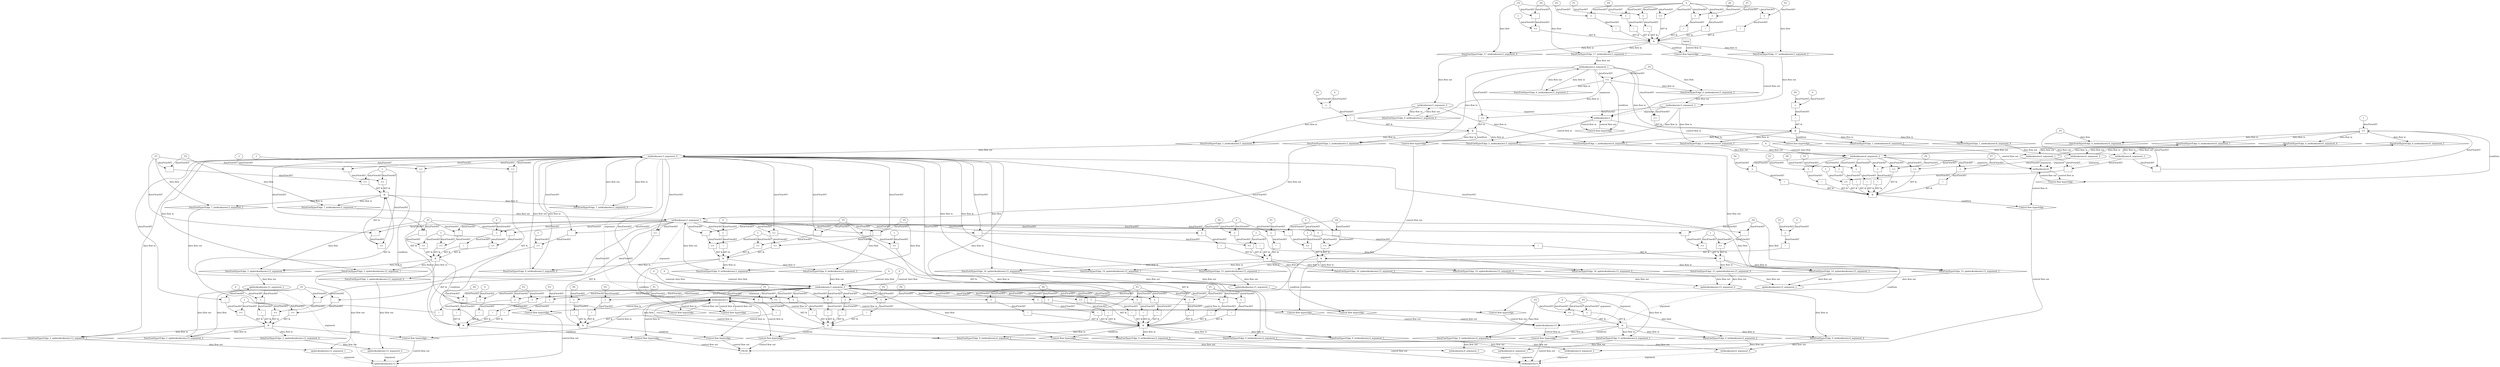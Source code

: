 digraph dag {
"init$unknown:3" [label="init$unknown:3" nodeName="init$unknown:3" class=cfn  shape="rect"];
"init$unknown:4" [label="init$unknown:4" nodeName="init$unknown:4" class=cfn  shape="rect"];
"init$unknown:5" [label="init$unknown:5" nodeName="init$unknown:5" class=cfn  shape="rect"];
"init$unknown:6" [label="init$unknown:6" nodeName="init$unknown:6" class=cfn  shape="rect"];
"update$unknown:12" [label="update$unknown:12" nodeName="update$unknown:12" class=cfn  shape="rect"];
"update$unknown:15" [label="update$unknown:15" nodeName="update$unknown:15" class=cfn  shape="rect"];
FALSE [label="FALSE" nodeName=FALSE class=cfn  shape="rect"];
Initial [label="Initial" nodeName=Initial class=cfn  shape="rect"];
ControlFowHyperEdge_0 [label="Control flow hyperedge" nodeName=ControlFowHyperEdge_0 class=controlFlowHyperEdge shape="diamond"];
"update$unknown:15" -> ControlFowHyperEdge_0 [label="control flow in"]
ControlFowHyperEdge_0 -> "init$unknown:4" [label="control flow out"]
ControlFowHyperEdge_1 [label="Control flow hyperedge" nodeName=ControlFowHyperEdge_1 class=controlFlowHyperEdge shape="diamond"];
"init$unknown:5" -> ControlFowHyperEdge_1 [label="control flow in"]
ControlFowHyperEdge_1 -> "init$unknown:6" [label="control flow out"]
ControlFowHyperEdge_2 [label="Control flow hyperedge" nodeName=ControlFowHyperEdge_2 class=controlFlowHyperEdge shape="diamond"];
"init$unknown:3" -> ControlFowHyperEdge_2 [label="control flow in"]
ControlFowHyperEdge_2 -> "update$unknown:12" [label="control flow out"]
ControlFowHyperEdge_3 [label="Control flow hyperedge" nodeName=ControlFowHyperEdge_3 class=controlFlowHyperEdge shape="diamond"];
"init$unknown:3" -> ControlFowHyperEdge_3 [label="control flow in"]
ControlFowHyperEdge_3 -> "update$unknown:12" [label="control flow out"]
ControlFowHyperEdge_4 [label="Control flow hyperedge" nodeName=ControlFowHyperEdge_4 class=controlFlowHyperEdge shape="diamond"];
"init$unknown:6" -> ControlFowHyperEdge_4 [label="control flow in"]
ControlFowHyperEdge_4 -> "init$unknown:6" [label="control flow out"]
ControlFowHyperEdge_5 [label="Control flow hyperedge" nodeName=ControlFowHyperEdge_5 class=controlFlowHyperEdge shape="diamond"];
"init$unknown:5" -> ControlFowHyperEdge_5 [label="control flow in"]
ControlFowHyperEdge_5 -> "init$unknown:3" [label="control flow out"]
ControlFowHyperEdge_6 [label="Control flow hyperedge" nodeName=ControlFowHyperEdge_6 class=controlFlowHyperEdge shape="diamond"];
"init$unknown:5" -> ControlFowHyperEdge_6 [label="control flow in"]
ControlFowHyperEdge_6 -> "init$unknown:5" [label="control flow out"]
ControlFowHyperEdge_7 [label="Control flow hyperedge" nodeName=ControlFowHyperEdge_7 class=controlFlowHyperEdge shape="diamond"];
"init$unknown:3" -> ControlFowHyperEdge_7 [label="control flow in"]
ControlFowHyperEdge_7 -> "init$unknown:3" [label="control flow out"]
ControlFowHyperEdge_8 [label="Control flow hyperedge" nodeName=ControlFowHyperEdge_8 class=controlFlowHyperEdge shape="diamond"];
"init$unknown:3" -> ControlFowHyperEdge_8 [label="control flow in"]
ControlFowHyperEdge_8 -> "init$unknown:3" [label="control flow out"]
ControlFowHyperEdge_9 [label="Control flow hyperedge" nodeName=ControlFowHyperEdge_9 class=controlFlowHyperEdge shape="diamond"];
"init$unknown:3" -> ControlFowHyperEdge_9 [label="control flow in"]
ControlFowHyperEdge_9 -> "init$unknown:4" [label="control flow out"]
ControlFowHyperEdge_10 [label="Control flow hyperedge" nodeName=ControlFowHyperEdge_10 class=controlFlowHyperEdge shape="diamond"];
"init$unknown:6" -> ControlFowHyperEdge_10 [label="control flow in"]
ControlFowHyperEdge_10 -> "FALSE" [label="control flow out"]
ControlFowHyperEdge_11 [label="Control flow hyperedge" nodeName=ControlFowHyperEdge_11 class=controlFlowHyperEdge shape="diamond"];
"init$unknown:3" -> ControlFowHyperEdge_11 [label="control flow in"]
ControlFowHyperEdge_11 -> "FALSE" [label="control flow out"]
ControlFowHyperEdge_12 [label="Control flow hyperedge" nodeName=ControlFowHyperEdge_12 class=controlFlowHyperEdge shape="diamond"];
"init$unknown:3" -> ControlFowHyperEdge_12 [label="control flow in"]
ControlFowHyperEdge_12 -> "FALSE" [label="control flow out"]
ControlFowHyperEdge_13 [label="Control flow hyperedge" nodeName=ControlFowHyperEdge_13 class=controlFlowHyperEdge shape="diamond"];
"init$unknown:3" -> ControlFowHyperEdge_13 [label="control flow in"]
ControlFowHyperEdge_13 -> "FALSE" [label="control flow out"]
ControlFowHyperEdge_14 [label="Control flow hyperedge" nodeName=ControlFowHyperEdge_14 class=controlFlowHyperEdge shape="diamond"];
"init$unknown:3" -> ControlFowHyperEdge_14 [label="control flow in"]
ControlFowHyperEdge_14 -> "update$unknown:15" [label="control flow out"]
ControlFowHyperEdge_15 [label="Control flow hyperedge" nodeName=ControlFowHyperEdge_15 class=controlFlowHyperEdge shape="diamond"];
"init$unknown:3" -> ControlFowHyperEdge_15 [label="control flow in"]
ControlFowHyperEdge_15 -> "update$unknown:15" [label="control flow out"]
ControlFowHyperEdge_16 [label="Control flow hyperedge" nodeName=ControlFowHyperEdge_16 class=controlFlowHyperEdge shape="diamond"];
"init$unknown:3" -> ControlFowHyperEdge_16 [label="control flow in"]
ControlFowHyperEdge_16 -> "update$unknown:15" [label="control flow out"]
ControlFowHyperEdge_17 [label="Control flow hyperedge" nodeName=ControlFowHyperEdge_17 class=controlFlowHyperEdge shape="diamond"];
"Initial" -> ControlFowHyperEdge_17 [label="control flow in"]
ControlFowHyperEdge_17 -> "init$unknown:5" [label="control flow out"]
"init$unknown:4_argument_0" [label="init$unknown:4_argument_0" nodeName=argument0 class=argument  head="init$unknown:4" shape="oval"];
"init$unknown:4_argument_0" -> "init$unknown:4"[label="argument" style="dashed"]
"init$unknown:4_argument_1" [label="init$unknown:4_argument_1" nodeName=argument1 class=argument  head="init$unknown:4" shape="oval"];
"init$unknown:4_argument_1" -> "init$unknown:4"[label="argument" style="dashed"]
"init$unknown:4_argument_2" [label="init$unknown:4_argument_2" nodeName=argument2 class=argument  head="init$unknown:4" shape="oval"];
"init$unknown:4_argument_2" -> "init$unknown:4"[label="argument" style="dashed"]
"init$unknown:4_argument_3" [label="init$unknown:4_argument_3" nodeName=argument3 class=argument  head="init$unknown:4" shape="oval"];
"init$unknown:4_argument_3" -> "init$unknown:4"[label="argument" style="dashed"]
"update$unknown:15_argument_0" [label="update$unknown:15_argument_0" nodeName=argument0 class=argument  head="update$unknown:15" shape="oval"];
"update$unknown:15_argument_0" -> "update$unknown:15"[label="argument" style="dashed"]
"update$unknown:15_argument_1" [label="update$unknown:15_argument_1" nodeName=argument1 class=argument  head="update$unknown:15" shape="oval"];
"update$unknown:15_argument_1" -> "update$unknown:15"[label="argument" style="dashed"]
"update$unknown:15_argument_2" [label="update$unknown:15_argument_2" nodeName=argument2 class=argument  head="update$unknown:15" shape="oval"];
"update$unknown:15_argument_2" -> "update$unknown:15"[label="argument" style="dashed"]
"init$unknown:6_argument_0" [label="init$unknown:6_argument_0" nodeName=argument0 class=argument  head="init$unknown:6" shape="oval"];
"init$unknown:6_argument_0" -> "init$unknown:6"[label="argument" style="dashed"]
"init$unknown:6_argument_1" [label="init$unknown:6_argument_1" nodeName=argument1 class=argument  head="init$unknown:6" shape="oval"];
"init$unknown:6_argument_1" -> "init$unknown:6"[label="argument" style="dashed"]
"init$unknown:6_argument_2" [label="init$unknown:6_argument_2" nodeName=argument2 class=argument  head="init$unknown:6" shape="oval"];
"init$unknown:6_argument_2" -> "init$unknown:6"[label="argument" style="dashed"]
"init$unknown:6_argument_3" [label="init$unknown:6_argument_3" nodeName=argument3 class=argument  head="init$unknown:6" shape="oval"];
"init$unknown:6_argument_3" -> "init$unknown:6"[label="argument" style="dashed"]
"init$unknown:5_argument_0" [label="init$unknown:5_argument_0" nodeName=argument0 class=argument  head="init$unknown:5" shape="oval"];
"init$unknown:5_argument_0" -> "init$unknown:5"[label="argument" style="dashed"]
"init$unknown:5_argument_1" [label="init$unknown:5_argument_1" nodeName=argument1 class=argument  head="init$unknown:5" shape="oval"];
"init$unknown:5_argument_1" -> "init$unknown:5"[label="argument" style="dashed"]
"init$unknown:5_argument_2" [label="init$unknown:5_argument_2" nodeName=argument2 class=argument  head="init$unknown:5" shape="oval"];
"init$unknown:5_argument_2" -> "init$unknown:5"[label="argument" style="dashed"]
"update$unknown:12_argument_0" [label="update$unknown:12_argument_0" nodeName=argument0 class=argument  head="update$unknown:12" shape="oval"];
"update$unknown:12_argument_0" -> "update$unknown:12"[label="argument" style="dashed"]
"update$unknown:12_argument_1" [label="update$unknown:12_argument_1" nodeName=argument1 class=argument  head="update$unknown:12" shape="oval"];
"update$unknown:12_argument_1" -> "update$unknown:12"[label="argument" style="dashed"]
"update$unknown:12_argument_2" [label="update$unknown:12_argument_2" nodeName=argument2 class=argument  head="update$unknown:12" shape="oval"];
"update$unknown:12_argument_2" -> "update$unknown:12"[label="argument" style="dashed"]
"init$unknown:3_argument_0" [label="init$unknown:3_argument_0" nodeName=argument0 class=argument  head="init$unknown:3" shape="oval"];
"init$unknown:3_argument_0" -> "init$unknown:3"[label="argument" style="dashed"]
"init$unknown:3_argument_1" [label="init$unknown:3_argument_1" nodeName=argument1 class=argument  head="init$unknown:3" shape="oval"];
"init$unknown:3_argument_1" -> "init$unknown:3"[label="argument" style="dashed"]
"init$unknown:3_argument_2" [label="init$unknown:3_argument_2" nodeName=argument2 class=argument  head="init$unknown:3" shape="oval"];
"init$unknown:3_argument_2" -> "init$unknown:3"[label="argument" style="dashed"]

"xxxinit$unknown:4___update$unknown:15_0xxx_and" [label="&" nodeName="xxxinit$unknown:4___update$unknown:15_0xxx_and" class=Operator shape="rect"];
"xxxinit$unknown:4___update$unknown:15_0xxxguard_0_node_0" [label=">=" nodeName="xxxinit$unknown:4___update$unknown:15_0xxxguard_0_node_0" class=Operator  shape="rect"];
"xxxinit$unknown:4___update$unknown:15_0xxxdataFlow_0_node_0" -> "xxxinit$unknown:4___update$unknown:15_0xxxguard_0_node_0"[label="dataFlowAST"]
"xxxinit$unknown:4___update$unknown:15_0xxxdataFlow1_node_0" -> "xxxinit$unknown:4___update$unknown:15_0xxxguard_0_node_0"[label="dataFlowAST"]

"xxxinit$unknown:4___update$unknown:15_0xxxguard_0_node_0" -> "xxxinit$unknown:4___update$unknown:15_0xxx_and" [label="AST &"];
"xxxinit$unknown:4___update$unknown:15_0xxxguard1_node_0" [label="=" nodeName="xxxinit$unknown:4___update$unknown:15_0xxxguard1_node_0" class=Operator  shape="rect"];
"xxxinit$unknown:4___update$unknown:15_0xxxguard1_node_1" [label="0" nodeName="xxxinit$unknown:4___update$unknown:15_0xxxguard1_node_1" class=Literal ];
"xxxinit$unknown:4___update$unknown:15_0xxxguard1_node_1" -> "xxxinit$unknown:4___update$unknown:15_0xxxguard1_node_0"[label="dataFlowAST"]
"xxxinit$unknown:4___update$unknown:15_0xxxguard1_node_1" -> "xxxinit$unknown:4___update$unknown:15_0xxxguard1_node_0"[label="dataFlowAST"]

"xxxinit$unknown:4___update$unknown:15_0xxxguard1_node_0" -> "xxxinit$unknown:4___update$unknown:15_0xxx_and" [label="AST &"];
"xxxinit$unknown:4___update$unknown:15_0xxx_and" -> "ControlFowHyperEdge_0" [label="condition"];
"xxxinit$unknown:4___update$unknown:15_0xxxdataFlow_0_node_0" [label="_P2" nodeName="xxxinit$unknown:4___update$unknown:15_0xxxdataFlow_0_node_0" class=Constant ];

"xxxinit$unknown:4___update$unknown:15_0xxxdataFlow_0_node_0" -> "DataFowHyperEdge_0_init$unknown:4_argument_2" [label="data flow"];
"xxxinit$unknown:4___update$unknown:15_0xxxdataFlow1_node_0" [label="_P3" nodeName="xxxinit$unknown:4___update$unknown:15_0xxxdataFlow1_node_0" class=Constant ];

"xxxinit$unknown:4___update$unknown:15_0xxxdataFlow1_node_0" -> "DataFowHyperEdge_0_init$unknown:4_argument_3" [label="data flow"];
"xxxinit$unknown:6___init$unknown:5_1xxx_and" [label="&" nodeName="xxxinit$unknown:6___init$unknown:5_1xxx_and" class=Operator shape="rect"];
"xxxinit$unknown:6___init$unknown:5_1xxxguard_0_node_0" [label="!" nodeName="xxxinit$unknown:6___init$unknown:5_1xxxguard_0_node_0" class=Operator shape="rect"];
"xxxinit$unknown:6___init$unknown:5_1xxxguard_0_node_1" [label="=" nodeName="xxxinit$unknown:6___init$unknown:5_1xxxguard_0_node_1" class=Operator  shape="rect"];
"xxxinit$unknown:6___init$unknown:5_1xxxguard_0_node_2" [label="P0" nodeName="xxxinit$unknown:6___init$unknown:5_1xxxguard_0_node_2" class=Constant ];
"xxxinit$unknown:6___init$unknown:5_1xxxguard_0_node_3" [label="0" nodeName="xxxinit$unknown:6___init$unknown:5_1xxxguard_0_node_3" class=Literal ];
"xxxinit$unknown:6___init$unknown:5_1xxxguard_0_node_1" -> "xxxinit$unknown:6___init$unknown:5_1xxxguard_0_node_0"[label="dataFlowAST"]
"xxxinit$unknown:6___init$unknown:5_1xxxguard_0_node_2" -> "xxxinit$unknown:6___init$unknown:5_1xxxguard_0_node_1"[label="dataFlowAST"]
"xxxinit$unknown:6___init$unknown:5_1xxxguard_0_node_3" -> "xxxinit$unknown:6___init$unknown:5_1xxxguard_0_node_1"[label="dataFlowAST"]

"xxxinit$unknown:6___init$unknown:5_1xxxguard_0_node_0" -> "xxxinit$unknown:6___init$unknown:5_1xxx_and" [label="AST &"];
"xxxinit$unknown:6___init$unknown:5_1xxxguard1_node_0" [label=">=" nodeName="xxxinit$unknown:6___init$unknown:5_1xxxguard1_node_0" class=Operator  shape="rect"];
"init$unknown:5_argument_2" -> "xxxinit$unknown:6___init$unknown:5_1xxxguard1_node_0"[label="dataFlowAST"]
"init$unknown:5_argument_1" -> "xxxinit$unknown:6___init$unknown:5_1xxxguard1_node_0"[label="dataFlowAST"]

"xxxinit$unknown:6___init$unknown:5_1xxxguard1_node_0" -> "xxxinit$unknown:6___init$unknown:5_1xxx_and" [label="AST &"];
"xxxinit$unknown:6___init$unknown:5_1xxx_and" -> "ControlFowHyperEdge_1" [label="condition"];
"xxxupdate$unknown:12___init$unknown:3_2xxx_and" [label="&" nodeName="xxxupdate$unknown:12___init$unknown:3_2xxx_and" class=Operator shape="rect"];
"xxxupdate$unknown:12___init$unknown:3_2xxxguard_0_node_0" [label="!" nodeName="xxxupdate$unknown:12___init$unknown:3_2xxxguard_0_node_0" class=Operator shape="rect"];
"xxxupdate$unknown:12___init$unknown:3_2xxxguard_0_node_1" [label="=" nodeName="xxxupdate$unknown:12___init$unknown:3_2xxxguard_0_node_1" class=Operator  shape="rect"];
"xxxupdate$unknown:12___init$unknown:3_2xxxguard_0_node_3" [label="0" nodeName="xxxupdate$unknown:12___init$unknown:3_2xxxguard_0_node_3" class=Literal ];
"xxxupdate$unknown:12___init$unknown:3_2xxxguard_0_node_1" -> "xxxupdate$unknown:12___init$unknown:3_2xxxguard_0_node_0"[label="dataFlowAST"]
"update$unknown:12_argument_2" -> "xxxupdate$unknown:12___init$unknown:3_2xxxguard_0_node_1"[label="dataFlowAST"]
"xxxupdate$unknown:12___init$unknown:3_2xxxguard_0_node_3" -> "xxxupdate$unknown:12___init$unknown:3_2xxxguard_0_node_1"[label="dataFlowAST"]

"xxxupdate$unknown:12___init$unknown:3_2xxxguard_0_node_0" -> "xxxupdate$unknown:12___init$unknown:3_2xxx_and" [label="AST &"];
"xxxupdate$unknown:12___init$unknown:3_2xxxguard1_node_0" [label=">=" nodeName="xxxupdate$unknown:12___init$unknown:3_2xxxguard1_node_0" class=Operator  shape="rect"];
"xxxupdate$unknown:12___init$unknown:3_2xxxguard1_node_1" [label="-" nodeName="xxxupdate$unknown:12___init$unknown:3_2xxxguard1_node_1" class= Operator shape="rect"];
"xxxupdate$unknown:12___init$unknown:3_2xxxguard1_node_4" [label="1" nodeName="xxxupdate$unknown:12___init$unknown:3_2xxxguard1_node_4" class=Literal ];
"xxxupdate$unknown:12___init$unknown:3_2xxxguard1_node_1" -> "xxxupdate$unknown:12___init$unknown:3_2xxxguard1_node_0"[label="dataFlowAST"]
"xxxupdate$unknown:12___init$unknown:3_2xxxguard1_node_4" -> "xxxupdate$unknown:12___init$unknown:3_2xxxguard1_node_0"[label="dataFlowAST"]
"init$unknown:3_argument_1" -> "xxxupdate$unknown:12___init$unknown:3_2xxxguard1_node_1"[label="dataFlowAST"]
"xxxupdate$unknown:12___init$unknown:3_2xxxdataFlow_0_node_0" -> "xxxupdate$unknown:12___init$unknown:3_2xxxguard1_node_1"[label="dataFlowAST"]

"xxxupdate$unknown:12___init$unknown:3_2xxxguard1_node_0" -> "xxxupdate$unknown:12___init$unknown:3_2xxx_and" [label="AST &"];
"xxxupdate$unknown:12___init$unknown:3_2xxxguard2_node_0" [label=">=" nodeName="xxxupdate$unknown:12___init$unknown:3_2xxxguard2_node_0" class=Operator  shape="rect"];
"xxxupdate$unknown:12___init$unknown:3_2xxxguard2_node_1" [label="-" nodeName="xxxupdate$unknown:12___init$unknown:3_2xxxguard2_node_1" class= Operator shape="rect"];
"xxxupdate$unknown:12___init$unknown:3_2xxxguard2_node_1" -> "xxxupdate$unknown:12___init$unknown:3_2xxxguard2_node_0"[label="dataFlowAST"]
"xxxupdate$unknown:12___init$unknown:3_2xxxguard1_node_4" -> "xxxupdate$unknown:12___init$unknown:3_2xxxguard2_node_0"[label="dataFlowAST"]
"init$unknown:3_argument_0" -> "xxxupdate$unknown:12___init$unknown:3_2xxxguard2_node_1"[label="dataFlowAST"]
"xxxupdate$unknown:12___init$unknown:3_2xxxdataFlow_0_node_0" -> "xxxupdate$unknown:12___init$unknown:3_2xxxguard2_node_1"[label="dataFlowAST"]

"xxxupdate$unknown:12___init$unknown:3_2xxxguard2_node_0" -> "xxxupdate$unknown:12___init$unknown:3_2xxx_and" [label="AST &"];
"xxxupdate$unknown:12___init$unknown:3_2xxxguard3_node_0" [label=">=" nodeName="xxxupdate$unknown:12___init$unknown:3_2xxxguard3_node_0" class=Operator  shape="rect"];
"xxxupdate$unknown:12___init$unknown:3_2xxxguard3_node_1" [label="-" nodeName="xxxupdate$unknown:12___init$unknown:3_2xxxguard3_node_1" class= Operator shape="rect"];
"xxxupdate$unknown:12___init$unknown:3_2xxxguard3_node_1" -> "xxxupdate$unknown:12___init$unknown:3_2xxxguard3_node_0"[label="dataFlowAST"]
"xxxupdate$unknown:12___init$unknown:3_2xxxguard1_node_4" -> "xxxupdate$unknown:12___init$unknown:3_2xxxguard3_node_0"[label="dataFlowAST"]
"init$unknown:3_argument_1" -> "xxxupdate$unknown:12___init$unknown:3_2xxxguard3_node_1"[label="dataFlowAST"]
"xxxupdate$unknown:12___init$unknown:3_2xxxdataFlow_0_node_0" -> "xxxupdate$unknown:12___init$unknown:3_2xxxguard3_node_1"[label="dataFlowAST"]

"xxxupdate$unknown:12___init$unknown:3_2xxxguard3_node_0" -> "xxxupdate$unknown:12___init$unknown:3_2xxx_and" [label="AST &"];
"xxxupdate$unknown:12___init$unknown:3_2xxx_and" -> "ControlFowHyperEdge_2" [label="condition"];
"xxxupdate$unknown:12___init$unknown:3_2xxxdataFlow_0_node_0" [label="_P1" nodeName="xxxupdate$unknown:12___init$unknown:3_2xxxdataFlow_0_node_0" class=Constant ];

"xxxupdate$unknown:12___init$unknown:3_2xxxdataFlow_0_node_0" -> "DataFowHyperEdge_2_update$unknown:12_argument_2" [label="data flow"];
"xxxupdate$unknown:12___init$unknown:3_3xxx_and" [label="&" nodeName="xxxupdate$unknown:12___init$unknown:3_3xxx_and" class=Operator shape="rect"];
"xxxupdate$unknown:12___init$unknown:3_3xxxguard_0_node_0" [label="!" nodeName="xxxupdate$unknown:12___init$unknown:3_3xxxguard_0_node_0" class=Operator shape="rect"];
"xxxupdate$unknown:12___init$unknown:3_3xxxguard_0_node_1" [label="=" nodeName="xxxupdate$unknown:12___init$unknown:3_3xxxguard_0_node_1" class=Operator  shape="rect"];
"xxxupdate$unknown:12___init$unknown:3_3xxxguard_0_node_3" [label="0" nodeName="xxxupdate$unknown:12___init$unknown:3_3xxxguard_0_node_3" class=Literal ];
"xxxupdate$unknown:12___init$unknown:3_3xxxguard_0_node_1" -> "xxxupdate$unknown:12___init$unknown:3_3xxxguard_0_node_0"[label="dataFlowAST"]
"init$unknown:3_argument_1" -> "xxxupdate$unknown:12___init$unknown:3_3xxxguard_0_node_1"[label="dataFlowAST"]
"xxxupdate$unknown:12___init$unknown:3_3xxxguard_0_node_3" -> "xxxupdate$unknown:12___init$unknown:3_3xxxguard_0_node_1"[label="dataFlowAST"]

"xxxupdate$unknown:12___init$unknown:3_3xxxguard_0_node_0" -> "xxxupdate$unknown:12___init$unknown:3_3xxx_and" [label="AST &"];
"xxxupdate$unknown:12___init$unknown:3_3xxxguard1_node_0" [label=">=" nodeName="xxxupdate$unknown:12___init$unknown:3_3xxxguard1_node_0" class=Operator  shape="rect"];
"xxxupdate$unknown:12___init$unknown:3_3xxxguard1_node_1" [label="-" nodeName="xxxupdate$unknown:12___init$unknown:3_3xxxguard1_node_1" class= Operator shape="rect"];
"xxxupdate$unknown:12___init$unknown:3_3xxxguard1_node_4" [label="1" nodeName="xxxupdate$unknown:12___init$unknown:3_3xxxguard1_node_4" class=Literal ];
"xxxupdate$unknown:12___init$unknown:3_3xxxguard1_node_1" -> "xxxupdate$unknown:12___init$unknown:3_3xxxguard1_node_0"[label="dataFlowAST"]
"xxxupdate$unknown:12___init$unknown:3_3xxxguard1_node_4" -> "xxxupdate$unknown:12___init$unknown:3_3xxxguard1_node_0"[label="dataFlowAST"]
"init$unknown:3_argument_1" -> "xxxupdate$unknown:12___init$unknown:3_3xxxguard1_node_1"[label="dataFlowAST"]
"xxxupdate$unknown:12___init$unknown:3_3xxxdataFlow_0_node_0" -> "xxxupdate$unknown:12___init$unknown:3_3xxxguard1_node_1"[label="dataFlowAST"]

"xxxupdate$unknown:12___init$unknown:3_3xxxguard1_node_0" -> "xxxupdate$unknown:12___init$unknown:3_3xxx_and" [label="AST &"];
"xxxupdate$unknown:12___init$unknown:3_3xxxguard2_node_0" [label=">=" nodeName="xxxupdate$unknown:12___init$unknown:3_3xxxguard2_node_0" class=Operator  shape="rect"];
"xxxupdate$unknown:12___init$unknown:3_3xxxguard2_node_1" [label="-" nodeName="xxxupdate$unknown:12___init$unknown:3_3xxxguard2_node_1" class= Operator shape="rect"];
"xxxupdate$unknown:12___init$unknown:3_3xxxguard2_node_1" -> "xxxupdate$unknown:12___init$unknown:3_3xxxguard2_node_0"[label="dataFlowAST"]
"xxxupdate$unknown:12___init$unknown:3_3xxxguard1_node_4" -> "xxxupdate$unknown:12___init$unknown:3_3xxxguard2_node_0"[label="dataFlowAST"]
"xxxupdate$unknown:12___init$unknown:3_3xxxdataFlow_0_node_0" -> "xxxupdate$unknown:12___init$unknown:3_3xxxguard2_node_1"[label="dataFlowAST"]
"init$unknown:3_argument_0" -> "xxxupdate$unknown:12___init$unknown:3_3xxxguard2_node_1"[label="dataFlowAST"]

"xxxupdate$unknown:12___init$unknown:3_3xxxguard2_node_0" -> "xxxupdate$unknown:12___init$unknown:3_3xxx_and" [label="AST &"];
"xxxupdate$unknown:12___init$unknown:3_3xxxguard3_node_0" [label=">=" nodeName="xxxupdate$unknown:12___init$unknown:3_3xxxguard3_node_0" class=Operator  shape="rect"];
"xxxupdate$unknown:12___init$unknown:3_3xxxguard3_node_1" [label="-" nodeName="xxxupdate$unknown:12___init$unknown:3_3xxxguard3_node_1" class= Operator shape="rect"];
"xxxupdate$unknown:12___init$unknown:3_3xxxguard3_node_1" -> "xxxupdate$unknown:12___init$unknown:3_3xxxguard3_node_0"[label="dataFlowAST"]
"xxxupdate$unknown:12___init$unknown:3_3xxxguard1_node_4" -> "xxxupdate$unknown:12___init$unknown:3_3xxxguard3_node_0"[label="dataFlowAST"]
"init$unknown:3_argument_1" -> "xxxupdate$unknown:12___init$unknown:3_3xxxguard3_node_1"[label="dataFlowAST"]
"xxxupdate$unknown:12___init$unknown:3_3xxxdataFlow_0_node_0" -> "xxxupdate$unknown:12___init$unknown:3_3xxxguard3_node_1"[label="dataFlowAST"]

"xxxupdate$unknown:12___init$unknown:3_3xxxguard3_node_0" -> "xxxupdate$unknown:12___init$unknown:3_3xxx_and" [label="AST &"];
"xxxupdate$unknown:12___init$unknown:3_3xxx_and" -> "ControlFowHyperEdge_3" [label="condition"];
"xxxupdate$unknown:12___init$unknown:3_3xxxdataFlow_0_node_0" [label="_P1" nodeName="xxxupdate$unknown:12___init$unknown:3_3xxxdataFlow_0_node_0" class=Constant ];

"xxxupdate$unknown:12___init$unknown:3_3xxxdataFlow_0_node_0" -> "DataFowHyperEdge_3_update$unknown:12_argument_2" [label="data flow"];
"xxxinit$unknown:6___init$unknown:6_4xxxguard_0_node_0" [label=">=" nodeName="xxxinit$unknown:6___init$unknown:6_4xxxguard_0_node_0" class=Operator  shape="rect"];
"xxxinit$unknown:6___init$unknown:6_4xxxguard_0_node_1" [label="-" nodeName="xxxinit$unknown:6___init$unknown:6_4xxxguard_0_node_1" class= Operator shape="rect"];
"xxxinit$unknown:6___init$unknown:6_4xxxguard_0_node_4" [label="1" nodeName="xxxinit$unknown:6___init$unknown:6_4xxxguard_0_node_4" class=Literal ];
"xxxinit$unknown:6___init$unknown:6_4xxxguard_0_node_1" -> "xxxinit$unknown:6___init$unknown:6_4xxxguard_0_node_0"[label="dataFlowAST"]
"xxxinit$unknown:6___init$unknown:6_4xxxguard_0_node_4" -> "xxxinit$unknown:6___init$unknown:6_4xxxguard_0_node_0"[label="dataFlowAST"]
"init$unknown:6_argument_2" -> "xxxinit$unknown:6___init$unknown:6_4xxxguard_0_node_1"[label="dataFlowAST"]
"xxxinit$unknown:6___init$unknown:6_4xxxdataFlow_0_node_0" -> "xxxinit$unknown:6___init$unknown:6_4xxxguard_0_node_1"[label="dataFlowAST"]

"xxxinit$unknown:6___init$unknown:6_4xxxguard_0_node_0" -> "ControlFowHyperEdge_4" [label="condition"];
"xxxinit$unknown:6___init$unknown:6_4xxxdataFlow_0_node_0" [label="_P1" nodeName="xxxinit$unknown:6___init$unknown:6_4xxxdataFlow_0_node_0" class=Constant ];

"xxxinit$unknown:6___init$unknown:6_4xxxdataFlow_0_node_0" -> "DataFowHyperEdge_4_init$unknown:6_argument_3" [label="data flow"];
"xxxinit$unknown:3___init$unknown:5_5xxx_and" [label="&" nodeName="xxxinit$unknown:3___init$unknown:5_5xxx_and" class=Operator shape="rect"];
"xxxinit$unknown:3___init$unknown:5_5xxxguard_0_node_0" [label="!" nodeName="xxxinit$unknown:3___init$unknown:5_5xxxguard_0_node_0" class=Operator shape="rect"];
"xxxinit$unknown:3___init$unknown:5_5xxxguard_0_node_1" [label="=" nodeName="xxxinit$unknown:3___init$unknown:5_5xxxguard_0_node_1" class=Operator  shape="rect"];
"xxxinit$unknown:3___init$unknown:5_5xxxguard_0_node_2" [label="P0" nodeName="xxxinit$unknown:3___init$unknown:5_5xxxguard_0_node_2" class=Constant ];
"xxxinit$unknown:3___init$unknown:5_5xxxguard_0_node_3" [label="0" nodeName="xxxinit$unknown:3___init$unknown:5_5xxxguard_0_node_3" class=Literal ];
"xxxinit$unknown:3___init$unknown:5_5xxxguard_0_node_1" -> "xxxinit$unknown:3___init$unknown:5_5xxxguard_0_node_0"[label="dataFlowAST"]
"xxxinit$unknown:3___init$unknown:5_5xxxguard_0_node_2" -> "xxxinit$unknown:3___init$unknown:5_5xxxguard_0_node_1"[label="dataFlowAST"]
"xxxinit$unknown:3___init$unknown:5_5xxxguard_0_node_3" -> "xxxinit$unknown:3___init$unknown:5_5xxxguard_0_node_1"[label="dataFlowAST"]

"xxxinit$unknown:3___init$unknown:5_5xxxguard_0_node_0" -> "xxxinit$unknown:3___init$unknown:5_5xxx_and" [label="AST &"];
"xxxinit$unknown:3___init$unknown:5_5xxxguard1_node_0" [label=">=" nodeName="xxxinit$unknown:3___init$unknown:5_5xxxguard1_node_0" class=Operator  shape="rect"];
"init$unknown:5_argument_2" -> "xxxinit$unknown:3___init$unknown:5_5xxxguard1_node_0"[label="dataFlowAST"]
"init$unknown:5_argument_1" -> "xxxinit$unknown:3___init$unknown:5_5xxxguard1_node_0"[label="dataFlowAST"]

"xxxinit$unknown:3___init$unknown:5_5xxxguard1_node_0" -> "xxxinit$unknown:3___init$unknown:5_5xxx_and" [label="AST &"];
"xxxinit$unknown:3___init$unknown:5_5xxx_and" -> "ControlFowHyperEdge_5" [label="condition"];
"xxxinit$unknown:5___init$unknown:5_6xxxguard_0_node_0" [label=">=" nodeName="xxxinit$unknown:5___init$unknown:5_6xxxguard_0_node_0" class=Operator  shape="rect"];
"init$unknown:5_argument_1" -> "xxxinit$unknown:5___init$unknown:5_6xxxguard_0_node_0"[label="dataFlowAST"]
"xxxinit$unknown:5___init$unknown:5_6xxxdataFlow_0_node_0" -> "xxxinit$unknown:5___init$unknown:5_6xxxguard_0_node_0"[label="dataFlowAST"]

"xxxinit$unknown:5___init$unknown:5_6xxxguard_0_node_0" -> "ControlFowHyperEdge_6" [label="condition"];
"xxxinit$unknown:5___init$unknown:5_6xxxdataFlow_0_node_0" [label="_P3" nodeName="xxxinit$unknown:5___init$unknown:5_6xxxdataFlow_0_node_0" class=Constant ];

"xxxinit$unknown:5___init$unknown:5_6xxxdataFlow_0_node_0" -> "DataFowHyperEdge_6_init$unknown:5_argument_2" [label="data flow"];
"xxxinit$unknown:3___init$unknown:3_7xxx_and" [label="&" nodeName="xxxinit$unknown:3___init$unknown:3_7xxx_and" class=Operator shape="rect"];
"xxxinit$unknown:3___init$unknown:3_7xxxguard_0_node_0" [label="!" nodeName="xxxinit$unknown:3___init$unknown:3_7xxxguard_0_node_0" class=Operator shape="rect"];
"xxxinit$unknown:3___init$unknown:3_7xxxguard_0_node_1" [label="=" nodeName="xxxinit$unknown:3___init$unknown:3_7xxxguard_0_node_1" class=Operator  shape="rect"];
"xxxinit$unknown:3___init$unknown:3_7xxxguard_0_node_3" [label="0" nodeName="xxxinit$unknown:3___init$unknown:3_7xxxguard_0_node_3" class=Literal ];
"xxxinit$unknown:3___init$unknown:3_7xxxguard_0_node_1" -> "xxxinit$unknown:3___init$unknown:3_7xxxguard_0_node_0"[label="dataFlowAST"]
"init$unknown:3_argument_2" -> "xxxinit$unknown:3___init$unknown:3_7xxxguard_0_node_1"[label="dataFlowAST"]
"xxxinit$unknown:3___init$unknown:3_7xxxguard_0_node_3" -> "xxxinit$unknown:3___init$unknown:3_7xxxguard_0_node_1"[label="dataFlowAST"]

"xxxinit$unknown:3___init$unknown:3_7xxxguard_0_node_0" -> "xxxinit$unknown:3___init$unknown:3_7xxx_and" [label="AST &"];
"xxxinit$unknown:3___init$unknown:3_7xxxguard1_node_0" [label=">=" nodeName="xxxinit$unknown:3___init$unknown:3_7xxxguard1_node_0" class=Operator  shape="rect"];
"xxxinit$unknown:3___init$unknown:3_7xxxguard1_node_1" [label="-" nodeName="xxxinit$unknown:3___init$unknown:3_7xxxguard1_node_1" class= Operator shape="rect"];
"xxxinit$unknown:3___init$unknown:3_7xxxguard1_node_4" [label="1" nodeName="xxxinit$unknown:3___init$unknown:3_7xxxguard1_node_4" class=Literal ];
"xxxinit$unknown:3___init$unknown:3_7xxxguard1_node_1" -> "xxxinit$unknown:3___init$unknown:3_7xxxguard1_node_0"[label="dataFlowAST"]
"xxxinit$unknown:3___init$unknown:3_7xxxguard1_node_4" -> "xxxinit$unknown:3___init$unknown:3_7xxxguard1_node_0"[label="dataFlowAST"]
"init$unknown:3_argument_1" -> "xxxinit$unknown:3___init$unknown:3_7xxxguard1_node_1"[label="dataFlowAST"]
"xxxinit$unknown:3___init$unknown:3_7xxxdataFlow1_node_0" -> "xxxinit$unknown:3___init$unknown:3_7xxxguard1_node_1"[label="dataFlowAST"]

"xxxinit$unknown:3___init$unknown:3_7xxxguard1_node_0" -> "xxxinit$unknown:3___init$unknown:3_7xxx_and" [label="AST &"];
"xxxinit$unknown:3___init$unknown:3_7xxxguard2_node_0" [label=">=" nodeName="xxxinit$unknown:3___init$unknown:3_7xxxguard2_node_0" class=Operator  shape="rect"];
"xxxinit$unknown:3___init$unknown:3_7xxxguard2_node_1" [label="-" nodeName="xxxinit$unknown:3___init$unknown:3_7xxxguard2_node_1" class= Operator shape="rect"];
"xxxinit$unknown:3___init$unknown:3_7xxxguard2_node_1" -> "xxxinit$unknown:3___init$unknown:3_7xxxguard2_node_0"[label="dataFlowAST"]
"xxxinit$unknown:3___init$unknown:3_7xxxguard1_node_4" -> "xxxinit$unknown:3___init$unknown:3_7xxxguard2_node_0"[label="dataFlowAST"]
"init$unknown:3_argument_0" -> "xxxinit$unknown:3___init$unknown:3_7xxxguard2_node_1"[label="dataFlowAST"]
"xxxinit$unknown:3___init$unknown:3_7xxxdataFlow1_node_0" -> "xxxinit$unknown:3___init$unknown:3_7xxxguard2_node_1"[label="dataFlowAST"]

"xxxinit$unknown:3___init$unknown:3_7xxxguard2_node_0" -> "xxxinit$unknown:3___init$unknown:3_7xxx_and" [label="AST &"];
"xxxinit$unknown:3___init$unknown:3_7xxxguard3_node_0" [label=">=" nodeName="xxxinit$unknown:3___init$unknown:3_7xxxguard3_node_0" class=Operator  shape="rect"];
"xxxinit$unknown:3___init$unknown:3_7xxxguard3_node_1" [label="-" nodeName="xxxinit$unknown:3___init$unknown:3_7xxxguard3_node_1" class= Operator shape="rect"];
"xxxinit$unknown:3___init$unknown:3_7xxxguard3_node_1" -> "xxxinit$unknown:3___init$unknown:3_7xxxguard3_node_0"[label="dataFlowAST"]
"xxxinit$unknown:3___init$unknown:3_7xxxguard1_node_4" -> "xxxinit$unknown:3___init$unknown:3_7xxxguard3_node_0"[label="dataFlowAST"]
"xxxinit$unknown:3___init$unknown:3_7xxxdataFlow_0_node_0" -> "xxxinit$unknown:3___init$unknown:3_7xxxguard3_node_1"[label="dataFlowAST"]
"xxxinit$unknown:3___init$unknown:3_7xxxdataFlow1_node_0" -> "xxxinit$unknown:3___init$unknown:3_7xxxguard3_node_1"[label="dataFlowAST"]

"xxxinit$unknown:3___init$unknown:3_7xxxguard3_node_0" -> "xxxinit$unknown:3___init$unknown:3_7xxx_and" [label="AST &"];
"xxxinit$unknown:3___init$unknown:3_7xxx_and" -> "ControlFowHyperEdge_7" [label="condition"];
"xxxinit$unknown:3___init$unknown:3_7xxxdataFlow_0_node_0" [label="_P2" nodeName="xxxinit$unknown:3___init$unknown:3_7xxxdataFlow_0_node_0" class=Constant ];

"xxxinit$unknown:3___init$unknown:3_7xxxdataFlow_0_node_0" -> "DataFowHyperEdge_7_init$unknown:3_argument_1" [label="data flow"];
"xxxinit$unknown:3___init$unknown:3_7xxxdataFlow1_node_0" [label="_P1" nodeName="xxxinit$unknown:3___init$unknown:3_7xxxdataFlow1_node_0" class=Constant ];

"xxxinit$unknown:3___init$unknown:3_7xxxdataFlow1_node_0" -> "DataFowHyperEdge_7_init$unknown:3_argument_2" [label="data flow"];
"xxxinit$unknown:3___init$unknown:3_8xxx_and" [label="&" nodeName="xxxinit$unknown:3___init$unknown:3_8xxx_and" class=Operator shape="rect"];
"xxxinit$unknown:3___init$unknown:3_8xxxguard_0_node_0" [label="!" nodeName="xxxinit$unknown:3___init$unknown:3_8xxxguard_0_node_0" class=Operator shape="rect"];
"xxxinit$unknown:3___init$unknown:3_8xxxguard_0_node_1" [label="=" nodeName="xxxinit$unknown:3___init$unknown:3_8xxxguard_0_node_1" class=Operator  shape="rect"];
"xxxinit$unknown:3___init$unknown:3_8xxxguard_0_node_3" [label="0" nodeName="xxxinit$unknown:3___init$unknown:3_8xxxguard_0_node_3" class=Literal ];
"xxxinit$unknown:3___init$unknown:3_8xxxguard_0_node_1" -> "xxxinit$unknown:3___init$unknown:3_8xxxguard_0_node_0"[label="dataFlowAST"]
"init$unknown:3_argument_1" -> "xxxinit$unknown:3___init$unknown:3_8xxxguard_0_node_1"[label="dataFlowAST"]
"xxxinit$unknown:3___init$unknown:3_8xxxguard_0_node_3" -> "xxxinit$unknown:3___init$unknown:3_8xxxguard_0_node_1"[label="dataFlowAST"]

"xxxinit$unknown:3___init$unknown:3_8xxxguard_0_node_0" -> "xxxinit$unknown:3___init$unknown:3_8xxx_and" [label="AST &"];
"xxxinit$unknown:3___init$unknown:3_8xxxguard1_node_0" [label=">=" nodeName="xxxinit$unknown:3___init$unknown:3_8xxxguard1_node_0" class=Operator  shape="rect"];
"xxxinit$unknown:3___init$unknown:3_8xxxguard1_node_1" [label="-" nodeName="xxxinit$unknown:3___init$unknown:3_8xxxguard1_node_1" class= Operator shape="rect"];
"xxxinit$unknown:3___init$unknown:3_8xxxguard1_node_4" [label="1" nodeName="xxxinit$unknown:3___init$unknown:3_8xxxguard1_node_4" class=Literal ];
"xxxinit$unknown:3___init$unknown:3_8xxxguard1_node_1" -> "xxxinit$unknown:3___init$unknown:3_8xxxguard1_node_0"[label="dataFlowAST"]
"xxxinit$unknown:3___init$unknown:3_8xxxguard1_node_4" -> "xxxinit$unknown:3___init$unknown:3_8xxxguard1_node_0"[label="dataFlowAST"]
"init$unknown:3_argument_1" -> "xxxinit$unknown:3___init$unknown:3_8xxxguard1_node_1"[label="dataFlowAST"]
"xxxinit$unknown:3___init$unknown:3_8xxxdataFlow1_node_0" -> "xxxinit$unknown:3___init$unknown:3_8xxxguard1_node_1"[label="dataFlowAST"]

"xxxinit$unknown:3___init$unknown:3_8xxxguard1_node_0" -> "xxxinit$unknown:3___init$unknown:3_8xxx_and" [label="AST &"];
"xxxinit$unknown:3___init$unknown:3_8xxxguard2_node_0" [label=">=" nodeName="xxxinit$unknown:3___init$unknown:3_8xxxguard2_node_0" class=Operator  shape="rect"];
"xxxinit$unknown:3___init$unknown:3_8xxxguard2_node_1" [label="-" nodeName="xxxinit$unknown:3___init$unknown:3_8xxxguard2_node_1" class= Operator shape="rect"];
"xxxinit$unknown:3___init$unknown:3_8xxxguard2_node_1" -> "xxxinit$unknown:3___init$unknown:3_8xxxguard2_node_0"[label="dataFlowAST"]
"xxxinit$unknown:3___init$unknown:3_8xxxguard1_node_4" -> "xxxinit$unknown:3___init$unknown:3_8xxxguard2_node_0"[label="dataFlowAST"]
"xxxinit$unknown:3___init$unknown:3_8xxxdataFlow1_node_0" -> "xxxinit$unknown:3___init$unknown:3_8xxxguard2_node_1"[label="dataFlowAST"]
"init$unknown:3_argument_0" -> "xxxinit$unknown:3___init$unknown:3_8xxxguard2_node_1"[label="dataFlowAST"]

"xxxinit$unknown:3___init$unknown:3_8xxxguard2_node_0" -> "xxxinit$unknown:3___init$unknown:3_8xxx_and" [label="AST &"];
"xxxinit$unknown:3___init$unknown:3_8xxxguard3_node_0" [label=">=" nodeName="xxxinit$unknown:3___init$unknown:3_8xxxguard3_node_0" class=Operator  shape="rect"];
"xxxinit$unknown:3___init$unknown:3_8xxxguard3_node_1" [label="-" nodeName="xxxinit$unknown:3___init$unknown:3_8xxxguard3_node_1" class= Operator shape="rect"];
"xxxinit$unknown:3___init$unknown:3_8xxxguard3_node_1" -> "xxxinit$unknown:3___init$unknown:3_8xxxguard3_node_0"[label="dataFlowAST"]
"xxxinit$unknown:3___init$unknown:3_8xxxguard1_node_4" -> "xxxinit$unknown:3___init$unknown:3_8xxxguard3_node_0"[label="dataFlowAST"]
"xxxinit$unknown:3___init$unknown:3_8xxxdataFlow_0_node_0" -> "xxxinit$unknown:3___init$unknown:3_8xxxguard3_node_1"[label="dataFlowAST"]
"xxxinit$unknown:3___init$unknown:3_8xxxdataFlow1_node_0" -> "xxxinit$unknown:3___init$unknown:3_8xxxguard3_node_1"[label="dataFlowAST"]

"xxxinit$unknown:3___init$unknown:3_8xxxguard3_node_0" -> "xxxinit$unknown:3___init$unknown:3_8xxx_and" [label="AST &"];
"xxxinit$unknown:3___init$unknown:3_8xxx_and" -> "ControlFowHyperEdge_8" [label="condition"];
"xxxinit$unknown:3___init$unknown:3_8xxxdataFlow_0_node_0" [label="_P2" nodeName="xxxinit$unknown:3___init$unknown:3_8xxxdataFlow_0_node_0" class=Constant ];

"xxxinit$unknown:3___init$unknown:3_8xxxdataFlow_0_node_0" -> "DataFowHyperEdge_8_init$unknown:3_argument_1" [label="data flow"];
"xxxinit$unknown:3___init$unknown:3_8xxxdataFlow1_node_0" [label="_P1" nodeName="xxxinit$unknown:3___init$unknown:3_8xxxdataFlow1_node_0" class=Constant ];

"xxxinit$unknown:3___init$unknown:3_8xxxdataFlow1_node_0" -> "DataFowHyperEdge_8_init$unknown:3_argument_2" [label="data flow"];
"xxxinit$unknown:4___init$unknown:3_9xxx_and" [label="&" nodeName="xxxinit$unknown:4___init$unknown:3_9xxx_and" class=Operator shape="rect"];
"xxxinit$unknown:4___init$unknown:3_9xxxguard5_node_0" [label="!" nodeName="xxxinit$unknown:4___init$unknown:3_9xxxguard5_node_0" class=Operator shape="rect"];
"xxxinit$unknown:4___init$unknown:3_9xxxguard5_node_1" [label="=" nodeName="xxxinit$unknown:4___init$unknown:3_9xxxguard5_node_1" class=Operator  shape="rect"];
"xxxinit$unknown:4___init$unknown:3_9xxxguard5_node_1" -> "xxxinit$unknown:4___init$unknown:3_9xxxguard5_node_0"[label="dataFlowAST"]
"xxxinit$unknown:4___init$unknown:3_9xxxguard3_node_2" -> "xxxinit$unknown:4___init$unknown:3_9xxxguard5_node_1"[label="dataFlowAST"]
"init$unknown:3_argument_2" -> "xxxinit$unknown:4___init$unknown:3_9xxxguard5_node_1"[label="dataFlowAST"]

"xxxinit$unknown:4___init$unknown:3_9xxxguard5_node_0" -> "xxxinit$unknown:4___init$unknown:3_9xxx_and" [label="AST &"];
"xxxinit$unknown:4___init$unknown:3_9xxxguard7_node_0" [label="!" nodeName="xxxinit$unknown:4___init$unknown:3_9xxxguard7_node_0" class=Operator shape="rect"];
"xxxinit$unknown:4___init$unknown:3_9xxxguard7_node_1" [label="=" nodeName="xxxinit$unknown:4___init$unknown:3_9xxxguard7_node_1" class=Operator  shape="rect"];
"xxxinit$unknown:4___init$unknown:3_9xxxguard7_node_1" -> "xxxinit$unknown:4___init$unknown:3_9xxxguard7_node_0"[label="dataFlowAST"]
"xxxinit$unknown:4___init$unknown:3_9xxxguard1_node_2" -> "xxxinit$unknown:4___init$unknown:3_9xxxguard7_node_1"[label="dataFlowAST"]
"init$unknown:3_argument_2" -> "xxxinit$unknown:4___init$unknown:3_9xxxguard7_node_1"[label="dataFlowAST"]

"xxxinit$unknown:4___init$unknown:3_9xxxguard7_node_0" -> "xxxinit$unknown:4___init$unknown:3_9xxx_and" [label="AST &"];
"xxxinit$unknown:4___init$unknown:3_9xxxguard6_node_0" [label="!" nodeName="xxxinit$unknown:4___init$unknown:3_9xxxguard6_node_0" class=Operator shape="rect"];
"xxxinit$unknown:4___init$unknown:3_9xxxguard6_node_1" [label="=" nodeName="xxxinit$unknown:4___init$unknown:3_9xxxguard6_node_1" class=Operator  shape="rect"];
"xxxinit$unknown:4___init$unknown:3_9xxxguard6_node_1" -> "xxxinit$unknown:4___init$unknown:3_9xxxguard6_node_0"[label="dataFlowAST"]
"xxxinit$unknown:4___init$unknown:3_9xxxguard1_node_2" -> "xxxinit$unknown:4___init$unknown:3_9xxxguard6_node_1"[label="dataFlowAST"]
"init$unknown:3_argument_2" -> "xxxinit$unknown:4___init$unknown:3_9xxxguard6_node_1"[label="dataFlowAST"]

"xxxinit$unknown:4___init$unknown:3_9xxxguard6_node_0" -> "xxxinit$unknown:4___init$unknown:3_9xxx_and" [label="AST &"];
"xxxinit$unknown:4___init$unknown:3_9xxxguard_0_node_0" [label=">=" nodeName="xxxinit$unknown:4___init$unknown:3_9xxxguard_0_node_0" class=Operator  shape="rect"];
"xxxinit$unknown:4___init$unknown:3_9xxxguard_0_node_1" [label="-" nodeName="xxxinit$unknown:4___init$unknown:3_9xxxguard_0_node_1" class= Operator shape="rect"];
"xxxinit$unknown:4___init$unknown:3_9xxxguard_0_node_4" [label="1" nodeName="xxxinit$unknown:4___init$unknown:3_9xxxguard_0_node_4" class=Literal ];
"xxxinit$unknown:4___init$unknown:3_9xxxguard_0_node_1" -> "xxxinit$unknown:4___init$unknown:3_9xxxguard_0_node_0"[label="dataFlowAST"]
"xxxinit$unknown:4___init$unknown:3_9xxxguard_0_node_4" -> "xxxinit$unknown:4___init$unknown:3_9xxxguard_0_node_0"[label="dataFlowAST"]
"init$unknown:3_argument_1" -> "xxxinit$unknown:4___init$unknown:3_9xxxguard_0_node_1"[label="dataFlowAST"]
"init$unknown:3_argument_0" -> "xxxinit$unknown:4___init$unknown:3_9xxxguard_0_node_1"[label="dataFlowAST"]

"xxxinit$unknown:4___init$unknown:3_9xxxguard_0_node_0" -> "xxxinit$unknown:4___init$unknown:3_9xxx_and" [label="AST &"];
"xxxinit$unknown:4___init$unknown:3_9xxxguard1_node_0" [label="!" nodeName="xxxinit$unknown:4___init$unknown:3_9xxxguard1_node_0" class=Operator shape="rect"];
"xxxinit$unknown:4___init$unknown:3_9xxxguard1_node_1" [label="=" nodeName="xxxinit$unknown:4___init$unknown:3_9xxxguard1_node_1" class=Operator  shape="rect"];
"xxxinit$unknown:4___init$unknown:3_9xxxguard1_node_2" [label="P1" nodeName="xxxinit$unknown:4___init$unknown:3_9xxxguard1_node_2" class=Constant ];
"xxxinit$unknown:4___init$unknown:3_9xxxguard1_node_1" -> "xxxinit$unknown:4___init$unknown:3_9xxxguard1_node_0"[label="dataFlowAST"]
"xxxinit$unknown:4___init$unknown:3_9xxxguard1_node_2" -> "xxxinit$unknown:4___init$unknown:3_9xxxguard1_node_1"[label="dataFlowAST"]
"init$unknown:3_argument_2" -> "xxxinit$unknown:4___init$unknown:3_9xxxguard1_node_1"[label="dataFlowAST"]

"xxxinit$unknown:4___init$unknown:3_9xxxguard1_node_0" -> "xxxinit$unknown:4___init$unknown:3_9xxx_and" [label="AST &"];
"xxxinit$unknown:4___init$unknown:3_9xxxguard9_node_0" [label="!" nodeName="xxxinit$unknown:4___init$unknown:3_9xxxguard9_node_0" class=Operator shape="rect"];
"xxxinit$unknown:4___init$unknown:3_9xxxguard9_node_1" [label="=" nodeName="xxxinit$unknown:4___init$unknown:3_9xxxguard9_node_1" class=Operator  shape="rect"];
"xxxinit$unknown:4___init$unknown:3_9xxxguard9_node_1" -> "xxxinit$unknown:4___init$unknown:3_9xxxguard9_node_0"[label="dataFlowAST"]
"xxxinit$unknown:4___init$unknown:3_9xxxguard3_node_2" -> "xxxinit$unknown:4___init$unknown:3_9xxxguard9_node_1"[label="dataFlowAST"]
"init$unknown:3_argument_2" -> "xxxinit$unknown:4___init$unknown:3_9xxxguard9_node_1"[label="dataFlowAST"]

"xxxinit$unknown:4___init$unknown:3_9xxxguard9_node_0" -> "xxxinit$unknown:4___init$unknown:3_9xxx_and" [label="AST &"];
"xxxinit$unknown:4___init$unknown:3_9xxxguard4_node_0" [label="!" nodeName="xxxinit$unknown:4___init$unknown:3_9xxxguard4_node_0" class=Operator shape="rect"];
"xxxinit$unknown:4___init$unknown:3_9xxxguard4_node_1" [label="=" nodeName="xxxinit$unknown:4___init$unknown:3_9xxxguard4_node_1" class=Operator  shape="rect"];
"xxxinit$unknown:4___init$unknown:3_9xxxguard4_node_1" -> "xxxinit$unknown:4___init$unknown:3_9xxxguard4_node_0"[label="dataFlowAST"]
"xxxinit$unknown:4___init$unknown:3_9xxxguard2_node_2" -> "xxxinit$unknown:4___init$unknown:3_9xxxguard4_node_1"[label="dataFlowAST"]
"init$unknown:3_argument_2" -> "xxxinit$unknown:4___init$unknown:3_9xxxguard4_node_1"[label="dataFlowAST"]

"xxxinit$unknown:4___init$unknown:3_9xxxguard4_node_0" -> "xxxinit$unknown:4___init$unknown:3_9xxx_and" [label="AST &"];
"xxxinit$unknown:4___init$unknown:3_9xxxguard10_node_0" [label="!" nodeName="xxxinit$unknown:4___init$unknown:3_9xxxguard10_node_0" class=Operator shape="rect"];
"xxxinit$unknown:4___init$unknown:3_9xxxguard10_node_1" [label="=" nodeName="xxxinit$unknown:4___init$unknown:3_9xxxguard10_node_1" class=Operator  shape="rect"];
"xxxinit$unknown:4___init$unknown:3_9xxxguard10_node_1" -> "xxxinit$unknown:4___init$unknown:3_9xxxguard10_node_0"[label="dataFlowAST"]
"xxxinit$unknown:4___init$unknown:3_9xxxguard2_node_2" -> "xxxinit$unknown:4___init$unknown:3_9xxxguard10_node_1"[label="dataFlowAST"]
"init$unknown:3_argument_2" -> "xxxinit$unknown:4___init$unknown:3_9xxxguard10_node_1"[label="dataFlowAST"]

"xxxinit$unknown:4___init$unknown:3_9xxxguard10_node_0" -> "xxxinit$unknown:4___init$unknown:3_9xxx_and" [label="AST &"];
"xxxinit$unknown:4___init$unknown:3_9xxxguard8_node_0" [label=">=" nodeName="xxxinit$unknown:4___init$unknown:3_9xxxguard8_node_0" class=Operator  shape="rect"];
"init$unknown:3_argument_0" -> "xxxinit$unknown:4___init$unknown:3_9xxxguard8_node_0"[label="dataFlowAST"]
"init$unknown:3_argument_2" -> "xxxinit$unknown:4___init$unknown:3_9xxxguard8_node_0"[label="dataFlowAST"]

"xxxinit$unknown:4___init$unknown:3_9xxxguard8_node_0" -> "xxxinit$unknown:4___init$unknown:3_9xxx_and" [label="AST &"];
"xxxinit$unknown:4___init$unknown:3_9xxxguard3_node_0" [label="!" nodeName="xxxinit$unknown:4___init$unknown:3_9xxxguard3_node_0" class=Operator shape="rect"];
"xxxinit$unknown:4___init$unknown:3_9xxxguard3_node_1" [label="=" nodeName="xxxinit$unknown:4___init$unknown:3_9xxxguard3_node_1" class=Operator  shape="rect"];
"xxxinit$unknown:4___init$unknown:3_9xxxguard3_node_2" [label="P2" nodeName="xxxinit$unknown:4___init$unknown:3_9xxxguard3_node_2" class=Constant ];
"xxxinit$unknown:4___init$unknown:3_9xxxguard3_node_1" -> "xxxinit$unknown:4___init$unknown:3_9xxxguard3_node_0"[label="dataFlowAST"]
"xxxinit$unknown:4___init$unknown:3_9xxxguard3_node_2" -> "xxxinit$unknown:4___init$unknown:3_9xxxguard3_node_1"[label="dataFlowAST"]
"init$unknown:3_argument_2" -> "xxxinit$unknown:4___init$unknown:3_9xxxguard3_node_1"[label="dataFlowAST"]

"xxxinit$unknown:4___init$unknown:3_9xxxguard3_node_0" -> "xxxinit$unknown:4___init$unknown:3_9xxx_and" [label="AST &"];
"xxxinit$unknown:4___init$unknown:3_9xxxguard2_node_0" [label="!" nodeName="xxxinit$unknown:4___init$unknown:3_9xxxguard2_node_0" class=Operator shape="rect"];
"xxxinit$unknown:4___init$unknown:3_9xxxguard2_node_1" [label="=" nodeName="xxxinit$unknown:4___init$unknown:3_9xxxguard2_node_1" class=Operator  shape="rect"];
"xxxinit$unknown:4___init$unknown:3_9xxxguard2_node_2" [label="P0" nodeName="xxxinit$unknown:4___init$unknown:3_9xxxguard2_node_2" class=Constant ];
"xxxinit$unknown:4___init$unknown:3_9xxxguard2_node_1" -> "xxxinit$unknown:4___init$unknown:3_9xxxguard2_node_0"[label="dataFlowAST"]
"xxxinit$unknown:4___init$unknown:3_9xxxguard2_node_2" -> "xxxinit$unknown:4___init$unknown:3_9xxxguard2_node_1"[label="dataFlowAST"]
"init$unknown:3_argument_2" -> "xxxinit$unknown:4___init$unknown:3_9xxxguard2_node_1"[label="dataFlowAST"]

"xxxinit$unknown:4___init$unknown:3_9xxxguard2_node_0" -> "xxxinit$unknown:4___init$unknown:3_9xxx_and" [label="AST &"];
"xxxinit$unknown:4___init$unknown:3_9xxx_and" -> "ControlFowHyperEdge_9" [label="condition"];

"init$unknown:3_argument_2" -> "DataFowHyperEdge_9_init$unknown:4_argument_0" [label="data flow"];

"init$unknown:3_argument_2" -> "DataFowHyperEdge_9_init$unknown:4_argument_3" [label="data flow"];
"xxxFALSE___init$unknown:6_10xxx_and" [label="&" nodeName="xxxFALSE___init$unknown:6_10xxx_and" class=Operator shape="rect"];
"xxxFALSE___init$unknown:6_10xxxguard1_node_0" [label="!" nodeName="xxxFALSE___init$unknown:6_10xxxguard1_node_0" class=Operator shape="rect"];
"xxxFALSE___init$unknown:6_10xxxguard1_node_1" [label="=" nodeName="xxxFALSE___init$unknown:6_10xxxguard1_node_1" class=Operator  shape="rect"];
"xxxFALSE___init$unknown:6_10xxxguard1_node_2" [label="P2" nodeName="xxxFALSE___init$unknown:6_10xxxguard1_node_2" class=Constant ];
"xxxFALSE___init$unknown:6_10xxxguard1_node_1" -> "xxxFALSE___init$unknown:6_10xxxguard1_node_0"[label="dataFlowAST"]
"xxxFALSE___init$unknown:6_10xxxguard1_node_2" -> "xxxFALSE___init$unknown:6_10xxxguard1_node_1"[label="dataFlowAST"]
"init$unknown:6_argument_3" -> "xxxFALSE___init$unknown:6_10xxxguard1_node_1"[label="dataFlowAST"]

"xxxFALSE___init$unknown:6_10xxxguard1_node_0" -> "xxxFALSE___init$unknown:6_10xxx_and" [label="AST &"];
"xxxFALSE___init$unknown:6_10xxxguard_0_node_0" [label="!" nodeName="xxxFALSE___init$unknown:6_10xxxguard_0_node_0" class=Operator shape="rect"];
"xxxFALSE___init$unknown:6_10xxxguard_0_node_1" [label="=" nodeName="xxxFALSE___init$unknown:6_10xxxguard_0_node_1" class=Operator  shape="rect"];
"xxxFALSE___init$unknown:6_10xxxguard_0_node_2" [label="P3" nodeName="xxxFALSE___init$unknown:6_10xxxguard_0_node_2" class=Constant ];
"xxxFALSE___init$unknown:6_10xxxguard_0_node_1" -> "xxxFALSE___init$unknown:6_10xxxguard_0_node_0"[label="dataFlowAST"]
"xxxFALSE___init$unknown:6_10xxxguard_0_node_2" -> "xxxFALSE___init$unknown:6_10xxxguard_0_node_1"[label="dataFlowAST"]
"init$unknown:6_argument_3" -> "xxxFALSE___init$unknown:6_10xxxguard_0_node_1"[label="dataFlowAST"]

"xxxFALSE___init$unknown:6_10xxxguard_0_node_0" -> "xxxFALSE___init$unknown:6_10xxx_and" [label="AST &"];
"xxxFALSE___init$unknown:6_10xxxguard3_node_0" [label=">=" nodeName="xxxFALSE___init$unknown:6_10xxxguard3_node_0" class=Operator  shape="rect"];
"init$unknown:6_argument_3" -> "xxxFALSE___init$unknown:6_10xxxguard3_node_0"[label="dataFlowAST"]
"init$unknown:6_argument_0" -> "xxxFALSE___init$unknown:6_10xxxguard3_node_0"[label="dataFlowAST"]

"xxxFALSE___init$unknown:6_10xxxguard3_node_0" -> "xxxFALSE___init$unknown:6_10xxx_and" [label="AST &"];
"xxxFALSE___init$unknown:6_10xxxguard7_node_0" [label=">=" nodeName="xxxFALSE___init$unknown:6_10xxxguard7_node_0" class=Operator  shape="rect"];
"xxxFALSE___init$unknown:6_10xxxguard7_node_1" [label="-" nodeName="xxxFALSE___init$unknown:6_10xxxguard7_node_1" class= Operator shape="rect"];
"xxxFALSE___init$unknown:6_10xxxguard7_node_4" [label="1" nodeName="xxxFALSE___init$unknown:6_10xxxguard7_node_4" class=Literal ];
"xxxFALSE___init$unknown:6_10xxxguard7_node_1" -> "xxxFALSE___init$unknown:6_10xxxguard7_node_0"[label="dataFlowAST"]
"xxxFALSE___init$unknown:6_10xxxguard7_node_4" -> "xxxFALSE___init$unknown:6_10xxxguard7_node_0"[label="dataFlowAST"]
"init$unknown:6_argument_2" -> "xxxFALSE___init$unknown:6_10xxxguard7_node_1"[label="dataFlowAST"]
"init$unknown:6_argument_1" -> "xxxFALSE___init$unknown:6_10xxxguard7_node_1"[label="dataFlowAST"]

"xxxFALSE___init$unknown:6_10xxxguard7_node_0" -> "xxxFALSE___init$unknown:6_10xxx_and" [label="AST &"];
"xxxFALSE___init$unknown:6_10xxxguard5_node_0" [label=">=" nodeName="xxxFALSE___init$unknown:6_10xxxguard5_node_0" class=Operator  shape="rect"];
"init$unknown:6_argument_1" -> "xxxFALSE___init$unknown:6_10xxxguard5_node_0"[label="dataFlowAST"]
"init$unknown:6_argument_3" -> "xxxFALSE___init$unknown:6_10xxxguard5_node_0"[label="dataFlowAST"]

"xxxFALSE___init$unknown:6_10xxxguard5_node_0" -> "xxxFALSE___init$unknown:6_10xxx_and" [label="AST &"];
"xxxFALSE___init$unknown:6_10xxxguard6_node_0" [label="!" nodeName="xxxFALSE___init$unknown:6_10xxxguard6_node_0" class=Operator shape="rect"];
"xxxFALSE___init$unknown:6_10xxxguard6_node_1" [label="=" nodeName="xxxFALSE___init$unknown:6_10xxxguard6_node_1" class=Operator  shape="rect"];
"xxxFALSE___init$unknown:6_10xxxguard6_node_2" [label="P8" nodeName="xxxFALSE___init$unknown:6_10xxxguard6_node_2" class=Constant ];
"xxxFALSE___init$unknown:6_10xxxguard6_node_1" -> "xxxFALSE___init$unknown:6_10xxxguard6_node_0"[label="dataFlowAST"]
"xxxFALSE___init$unknown:6_10xxxguard6_node_2" -> "xxxFALSE___init$unknown:6_10xxxguard6_node_1"[label="dataFlowAST"]
"init$unknown:6_argument_3" -> "xxxFALSE___init$unknown:6_10xxxguard6_node_1"[label="dataFlowAST"]

"xxxFALSE___init$unknown:6_10xxxguard6_node_0" -> "xxxFALSE___init$unknown:6_10xxx_and" [label="AST &"];
"xxxFALSE___init$unknown:6_10xxxguard4_node_0" [label="!" nodeName="xxxFALSE___init$unknown:6_10xxxguard4_node_0" class=Operator shape="rect"];
"xxxFALSE___init$unknown:6_10xxxguard4_node_1" [label="=" nodeName="xxxFALSE___init$unknown:6_10xxxguard4_node_1" class=Operator  shape="rect"];
"xxxFALSE___init$unknown:6_10xxxguard4_node_2" [label="P9" nodeName="xxxFALSE___init$unknown:6_10xxxguard4_node_2" class=Constant ];
"xxxFALSE___init$unknown:6_10xxxguard4_node_1" -> "xxxFALSE___init$unknown:6_10xxxguard4_node_0"[label="dataFlowAST"]
"xxxFALSE___init$unknown:6_10xxxguard4_node_2" -> "xxxFALSE___init$unknown:6_10xxxguard4_node_1"[label="dataFlowAST"]
"init$unknown:6_argument_3" -> "xxxFALSE___init$unknown:6_10xxxguard4_node_1"[label="dataFlowAST"]

"xxxFALSE___init$unknown:6_10xxxguard4_node_0" -> "xxxFALSE___init$unknown:6_10xxx_and" [label="AST &"];
"xxxFALSE___init$unknown:6_10xxxguard8_node_0" [label="!" nodeName="xxxFALSE___init$unknown:6_10xxxguard8_node_0" class=Operator shape="rect"];
"xxxFALSE___init$unknown:6_10xxxguard8_node_1" [label="=" nodeName="xxxFALSE___init$unknown:6_10xxxguard8_node_1" class=Operator  shape="rect"];
"xxxFALSE___init$unknown:6_10xxxguard8_node_2" [label="P7" nodeName="xxxFALSE___init$unknown:6_10xxxguard8_node_2" class=Constant ];
"xxxFALSE___init$unknown:6_10xxxguard8_node_1" -> "xxxFALSE___init$unknown:6_10xxxguard8_node_0"[label="dataFlowAST"]
"xxxFALSE___init$unknown:6_10xxxguard8_node_2" -> "xxxFALSE___init$unknown:6_10xxxguard8_node_1"[label="dataFlowAST"]
"init$unknown:6_argument_3" -> "xxxFALSE___init$unknown:6_10xxxguard8_node_1"[label="dataFlowAST"]

"xxxFALSE___init$unknown:6_10xxxguard8_node_0" -> "xxxFALSE___init$unknown:6_10xxx_and" [label="AST &"];
"xxxFALSE___init$unknown:6_10xxxguard2_node_0" [label="!" nodeName="xxxFALSE___init$unknown:6_10xxxguard2_node_0" class=Operator shape="rect"];
"xxxFALSE___init$unknown:6_10xxxguard2_node_1" [label="=" nodeName="xxxFALSE___init$unknown:6_10xxxguard2_node_1" class=Operator  shape="rect"];
"xxxFALSE___init$unknown:6_10xxxguard2_node_2" [label="P4" nodeName="xxxFALSE___init$unknown:6_10xxxguard2_node_2" class=Constant ];
"xxxFALSE___init$unknown:6_10xxxguard2_node_1" -> "xxxFALSE___init$unknown:6_10xxxguard2_node_0"[label="dataFlowAST"]
"xxxFALSE___init$unknown:6_10xxxguard2_node_2" -> "xxxFALSE___init$unknown:6_10xxxguard2_node_1"[label="dataFlowAST"]
"init$unknown:6_argument_3" -> "xxxFALSE___init$unknown:6_10xxxguard2_node_1"[label="dataFlowAST"]

"xxxFALSE___init$unknown:6_10xxxguard2_node_0" -> "xxxFALSE___init$unknown:6_10xxx_and" [label="AST &"];
"xxxFALSE___init$unknown:6_10xxx_and" -> "ControlFowHyperEdge_10" [label="condition"];
"xxxFALSE___init$unknown:3_11xxx_and" [label="&" nodeName="xxxFALSE___init$unknown:3_11xxx_and" class=Operator shape="rect"];
"xxxFALSE___init$unknown:3_11xxxguard1_node_0" [label=">=" nodeName="xxxFALSE___init$unknown:3_11xxxguard1_node_0" class=Operator  shape="rect"];
"xxxFALSE___init$unknown:3_11xxxguard1_node_1" [label="-1" nodeName="xxxFALSE___init$unknown:3_11xxxguard1_node_1" class=Literal ];
"xxxFALSE___init$unknown:3_11xxxguard1_node_1" -> "xxxFALSE___init$unknown:3_11xxxguard1_node_0"[label="dataFlowAST"]
"init$unknown:3_argument_0" -> "xxxFALSE___init$unknown:3_11xxxguard1_node_0"[label="dataFlowAST"]

"xxxFALSE___init$unknown:3_11xxxguard1_node_0" -> "xxxFALSE___init$unknown:3_11xxx_and" [label="AST &"];
"xxxFALSE___init$unknown:3_11xxxguard2_node_0" [label="!" nodeName="xxxFALSE___init$unknown:3_11xxxguard2_node_0" class=Operator shape="rect"];
"xxxFALSE___init$unknown:3_11xxxguard2_node_1" [label="=" nodeName="xxxFALSE___init$unknown:3_11xxxguard2_node_1" class=Operator  shape="rect"];
"xxxFALSE___init$unknown:3_11xxxguard2_node_2" [label="P2" nodeName="xxxFALSE___init$unknown:3_11xxxguard2_node_2" class=Constant ];
"xxxFALSE___init$unknown:3_11xxxguard2_node_1" -> "xxxFALSE___init$unknown:3_11xxxguard2_node_0"[label="dataFlowAST"]
"xxxFALSE___init$unknown:3_11xxxguard2_node_2" -> "xxxFALSE___init$unknown:3_11xxxguard2_node_1"[label="dataFlowAST"]
"init$unknown:3_argument_2" -> "xxxFALSE___init$unknown:3_11xxxguard2_node_1"[label="dataFlowAST"]

"xxxFALSE___init$unknown:3_11xxxguard2_node_0" -> "xxxFALSE___init$unknown:3_11xxx_and" [label="AST &"];
"xxxFALSE___init$unknown:3_11xxxguard4_node_0" [label="!" nodeName="xxxFALSE___init$unknown:3_11xxxguard4_node_0" class=Operator shape="rect"];
"xxxFALSE___init$unknown:3_11xxxguard4_node_1" [label="=" nodeName="xxxFALSE___init$unknown:3_11xxxguard4_node_1" class=Operator  shape="rect"];
"xxxFALSE___init$unknown:3_11xxxguard4_node_2" [label="P0" nodeName="xxxFALSE___init$unknown:3_11xxxguard4_node_2" class=Constant ];
"xxxFALSE___init$unknown:3_11xxxguard4_node_1" -> "xxxFALSE___init$unknown:3_11xxxguard4_node_0"[label="dataFlowAST"]
"xxxFALSE___init$unknown:3_11xxxguard4_node_2" -> "xxxFALSE___init$unknown:3_11xxxguard4_node_1"[label="dataFlowAST"]
"init$unknown:3_argument_2" -> "xxxFALSE___init$unknown:3_11xxxguard4_node_1"[label="dataFlowAST"]

"xxxFALSE___init$unknown:3_11xxxguard4_node_0" -> "xxxFALSE___init$unknown:3_11xxx_and" [label="AST &"];
"xxxFALSE___init$unknown:3_11xxxguard3_node_0" [label="!" nodeName="xxxFALSE___init$unknown:3_11xxxguard3_node_0" class=Operator shape="rect"];
"xxxFALSE___init$unknown:3_11xxxguard3_node_1" [label="=" nodeName="xxxFALSE___init$unknown:3_11xxxguard3_node_1" class=Operator  shape="rect"];
"xxxFALSE___init$unknown:3_11xxxguard3_node_2" [label="P1" nodeName="xxxFALSE___init$unknown:3_11xxxguard3_node_2" class=Constant ];
"xxxFALSE___init$unknown:3_11xxxguard3_node_1" -> "xxxFALSE___init$unknown:3_11xxxguard3_node_0"[label="dataFlowAST"]
"xxxFALSE___init$unknown:3_11xxxguard3_node_2" -> "xxxFALSE___init$unknown:3_11xxxguard3_node_1"[label="dataFlowAST"]
"init$unknown:3_argument_2" -> "xxxFALSE___init$unknown:3_11xxxguard3_node_1"[label="dataFlowAST"]

"xxxFALSE___init$unknown:3_11xxxguard3_node_0" -> "xxxFALSE___init$unknown:3_11xxx_and" [label="AST &"];
"xxxFALSE___init$unknown:3_11xxxguard_0_node_0" [label=">=" nodeName="xxxFALSE___init$unknown:3_11xxxguard_0_node_0" class=Operator  shape="rect"];
"init$unknown:3_argument_0" -> "xxxFALSE___init$unknown:3_11xxxguard_0_node_0"[label="dataFlowAST"]
"init$unknown:3_argument_1" -> "xxxFALSE___init$unknown:3_11xxxguard_0_node_0"[label="dataFlowAST"]

"xxxFALSE___init$unknown:3_11xxxguard_0_node_0" -> "xxxFALSE___init$unknown:3_11xxx_and" [label="AST &"];
"xxxFALSE___init$unknown:3_11xxx_and" -> "ControlFowHyperEdge_11" [label="condition"];
"xxxFALSE___init$unknown:3_12xxx_and" [label="&" nodeName="xxxFALSE___init$unknown:3_12xxx_and" class=Operator shape="rect"];
"xxxFALSE___init$unknown:3_12xxxguard4_node_0" [label="!" nodeName="xxxFALSE___init$unknown:3_12xxxguard4_node_0" class=Operator shape="rect"];
"xxxFALSE___init$unknown:3_12xxxguard4_node_1" [label="=" nodeName="xxxFALSE___init$unknown:3_12xxxguard4_node_1" class=Operator  shape="rect"];
"xxxFALSE___init$unknown:3_12xxxguard4_node_1" -> "xxxFALSE___init$unknown:3_12xxxguard4_node_0"[label="dataFlowAST"]
"xxxFALSE___init$unknown:3_12xxxguard2_node_2" -> "xxxFALSE___init$unknown:3_12xxxguard4_node_1"[label="dataFlowAST"]
"init$unknown:3_argument_2" -> "xxxFALSE___init$unknown:3_12xxxguard4_node_1"[label="dataFlowAST"]

"xxxFALSE___init$unknown:3_12xxxguard4_node_0" -> "xxxFALSE___init$unknown:3_12xxx_and" [label="AST &"];
"xxxFALSE___init$unknown:3_12xxxguard3_node_0" [label="!" nodeName="xxxFALSE___init$unknown:3_12xxxguard3_node_0" class=Operator shape="rect"];
"xxxFALSE___init$unknown:3_12xxxguard3_node_1" [label="=" nodeName="xxxFALSE___init$unknown:3_12xxxguard3_node_1" class=Operator  shape="rect"];
"xxxFALSE___init$unknown:3_12xxxguard3_node_2" [label="P2" nodeName="xxxFALSE___init$unknown:3_12xxxguard3_node_2" class=Constant ];
"xxxFALSE___init$unknown:3_12xxxguard3_node_1" -> "xxxFALSE___init$unknown:3_12xxxguard3_node_0"[label="dataFlowAST"]
"xxxFALSE___init$unknown:3_12xxxguard3_node_2" -> "xxxFALSE___init$unknown:3_12xxxguard3_node_1"[label="dataFlowAST"]
"init$unknown:3_argument_2" -> "xxxFALSE___init$unknown:3_12xxxguard3_node_1"[label="dataFlowAST"]

"xxxFALSE___init$unknown:3_12xxxguard3_node_0" -> "xxxFALSE___init$unknown:3_12xxx_and" [label="AST &"];
"xxxFALSE___init$unknown:3_12xxxguard_0_node_0" [label=">=" nodeName="xxxFALSE___init$unknown:3_12xxxguard_0_node_0" class=Operator  shape="rect"];
"init$unknown:3_argument_0" -> "xxxFALSE___init$unknown:3_12xxxguard_0_node_0"[label="dataFlowAST"]
"init$unknown:3_argument_1" -> "xxxFALSE___init$unknown:3_12xxxguard_0_node_0"[label="dataFlowAST"]

"xxxFALSE___init$unknown:3_12xxxguard_0_node_0" -> "xxxFALSE___init$unknown:3_12xxx_and" [label="AST &"];
"xxxFALSE___init$unknown:3_12xxxguard2_node_0" [label="!" nodeName="xxxFALSE___init$unknown:3_12xxxguard2_node_0" class=Operator shape="rect"];
"xxxFALSE___init$unknown:3_12xxxguard2_node_1" [label="=" nodeName="xxxFALSE___init$unknown:3_12xxxguard2_node_1" class=Operator  shape="rect"];
"xxxFALSE___init$unknown:3_12xxxguard2_node_2" [label="P1" nodeName="xxxFALSE___init$unknown:3_12xxxguard2_node_2" class=Constant ];
"xxxFALSE___init$unknown:3_12xxxguard2_node_1" -> "xxxFALSE___init$unknown:3_12xxxguard2_node_0"[label="dataFlowAST"]
"xxxFALSE___init$unknown:3_12xxxguard2_node_2" -> "xxxFALSE___init$unknown:3_12xxxguard2_node_1"[label="dataFlowAST"]
"init$unknown:3_argument_2" -> "xxxFALSE___init$unknown:3_12xxxguard2_node_1"[label="dataFlowAST"]

"xxxFALSE___init$unknown:3_12xxxguard2_node_0" -> "xxxFALSE___init$unknown:3_12xxx_and" [label="AST &"];
"xxxFALSE___init$unknown:3_12xxxguard1_node_0" [label=">=" nodeName="xxxFALSE___init$unknown:3_12xxxguard1_node_0" class=Operator  shape="rect"];
"init$unknown:3_argument_0" -> "xxxFALSE___init$unknown:3_12xxxguard1_node_0"[label="dataFlowAST"]
"init$unknown:3_argument_2" -> "xxxFALSE___init$unknown:3_12xxxguard1_node_0"[label="dataFlowAST"]

"xxxFALSE___init$unknown:3_12xxxguard1_node_0" -> "xxxFALSE___init$unknown:3_12xxx_and" [label="AST &"];
"xxxFALSE___init$unknown:3_12xxxguard5_node_0" [label="!" nodeName="xxxFALSE___init$unknown:3_12xxxguard5_node_0" class=Operator shape="rect"];
"xxxFALSE___init$unknown:3_12xxxguard5_node_1" [label="=" nodeName="xxxFALSE___init$unknown:3_12xxxguard5_node_1" class=Operator  shape="rect"];
"xxxFALSE___init$unknown:3_12xxxguard5_node_2" [label="P0" nodeName="xxxFALSE___init$unknown:3_12xxxguard5_node_2" class=Constant ];
"xxxFALSE___init$unknown:3_12xxxguard5_node_1" -> "xxxFALSE___init$unknown:3_12xxxguard5_node_0"[label="dataFlowAST"]
"xxxFALSE___init$unknown:3_12xxxguard5_node_2" -> "xxxFALSE___init$unknown:3_12xxxguard5_node_1"[label="dataFlowAST"]
"init$unknown:3_argument_2" -> "xxxFALSE___init$unknown:3_12xxxguard5_node_1"[label="dataFlowAST"]

"xxxFALSE___init$unknown:3_12xxxguard5_node_0" -> "xxxFALSE___init$unknown:3_12xxx_and" [label="AST &"];
"xxxFALSE___init$unknown:3_12xxx_and" -> "ControlFowHyperEdge_12" [label="condition"];
"xxxFALSE___init$unknown:3_13xxx_and" [label="&" nodeName="xxxFALSE___init$unknown:3_13xxx_and" class=Operator shape="rect"];
"xxxFALSE___init$unknown:3_13xxxguard1_node_0" [label=">=" nodeName="xxxFALSE___init$unknown:3_13xxxguard1_node_0" class=Operator  shape="rect"];
"xxxFALSE___init$unknown:3_13xxxguard1_node_1" [label="-1" nodeName="xxxFALSE___init$unknown:3_13xxxguard1_node_1" class=Literal ];
"xxxFALSE___init$unknown:3_13xxxguard1_node_1" -> "xxxFALSE___init$unknown:3_13xxxguard1_node_0"[label="dataFlowAST"]
"init$unknown:3_argument_0" -> "xxxFALSE___init$unknown:3_13xxxguard1_node_0"[label="dataFlowAST"]

"xxxFALSE___init$unknown:3_13xxxguard1_node_0" -> "xxxFALSE___init$unknown:3_13xxx_and" [label="AST &"];
"xxxFALSE___init$unknown:3_13xxxguard4_node_0" [label="!" nodeName="xxxFALSE___init$unknown:3_13xxxguard4_node_0" class=Operator shape="rect"];
"xxxFALSE___init$unknown:3_13xxxguard4_node_1" [label="=" nodeName="xxxFALSE___init$unknown:3_13xxxguard4_node_1" class=Operator  shape="rect"];
"xxxFALSE___init$unknown:3_13xxxguard4_node_2" [label="P1" nodeName="xxxFALSE___init$unknown:3_13xxxguard4_node_2" class=Constant ];
"xxxFALSE___init$unknown:3_13xxxguard4_node_1" -> "xxxFALSE___init$unknown:3_13xxxguard4_node_0"[label="dataFlowAST"]
"xxxFALSE___init$unknown:3_13xxxguard4_node_2" -> "xxxFALSE___init$unknown:3_13xxxguard4_node_1"[label="dataFlowAST"]
"init$unknown:3_argument_2" -> "xxxFALSE___init$unknown:3_13xxxguard4_node_1"[label="dataFlowAST"]

"xxxFALSE___init$unknown:3_13xxxguard4_node_0" -> "xxxFALSE___init$unknown:3_13xxx_and" [label="AST &"];
"xxxFALSE___init$unknown:3_13xxxguard_0_node_0" [label=">=" nodeName="xxxFALSE___init$unknown:3_13xxxguard_0_node_0" class=Operator  shape="rect"];
"xxxFALSE___init$unknown:3_13xxxguard_0_node_1" [label="-" nodeName="xxxFALSE___init$unknown:3_13xxxguard_0_node_1" class= Operator shape="rect"];
"xxxFALSE___init$unknown:3_13xxxguard_0_node_4" [label="1" nodeName="xxxFALSE___init$unknown:3_13xxxguard_0_node_4" class=Literal ];
"xxxFALSE___init$unknown:3_13xxxguard_0_node_1" -> "xxxFALSE___init$unknown:3_13xxxguard_0_node_0"[label="dataFlowAST"]
"xxxFALSE___init$unknown:3_13xxxguard_0_node_4" -> "xxxFALSE___init$unknown:3_13xxxguard_0_node_0"[label="dataFlowAST"]
"init$unknown:3_argument_1" -> "xxxFALSE___init$unknown:3_13xxxguard_0_node_1"[label="dataFlowAST"]
"init$unknown:3_argument_0" -> "xxxFALSE___init$unknown:3_13xxxguard_0_node_1"[label="dataFlowAST"]

"xxxFALSE___init$unknown:3_13xxxguard_0_node_0" -> "xxxFALSE___init$unknown:3_13xxx_and" [label="AST &"];
"xxxFALSE___init$unknown:3_13xxxguard3_node_0" [label="!" nodeName="xxxFALSE___init$unknown:3_13xxxguard3_node_0" class=Operator shape="rect"];
"xxxFALSE___init$unknown:3_13xxxguard3_node_1" [label="=" nodeName="xxxFALSE___init$unknown:3_13xxxguard3_node_1" class=Operator  shape="rect"];
"xxxFALSE___init$unknown:3_13xxxguard3_node_1" -> "xxxFALSE___init$unknown:3_13xxxguard3_node_0"[label="dataFlowAST"]
"xxxFALSE___init$unknown:3_13xxxguard2_node_2" -> "xxxFALSE___init$unknown:3_13xxxguard3_node_1"[label="dataFlowAST"]
"init$unknown:3_argument_2" -> "xxxFALSE___init$unknown:3_13xxxguard3_node_1"[label="dataFlowAST"]

"xxxFALSE___init$unknown:3_13xxxguard3_node_0" -> "xxxFALSE___init$unknown:3_13xxx_and" [label="AST &"];
"xxxFALSE___init$unknown:3_13xxxguard5_node_0" [label="!" nodeName="xxxFALSE___init$unknown:3_13xxxguard5_node_0" class=Operator shape="rect"];
"xxxFALSE___init$unknown:3_13xxxguard5_node_1" [label="=" nodeName="xxxFALSE___init$unknown:3_13xxxguard5_node_1" class=Operator  shape="rect"];
"xxxFALSE___init$unknown:3_13xxxguard5_node_2" [label="P0" nodeName="xxxFALSE___init$unknown:3_13xxxguard5_node_2" class=Constant ];
"xxxFALSE___init$unknown:3_13xxxguard5_node_1" -> "xxxFALSE___init$unknown:3_13xxxguard5_node_0"[label="dataFlowAST"]
"xxxFALSE___init$unknown:3_13xxxguard5_node_2" -> "xxxFALSE___init$unknown:3_13xxxguard5_node_1"[label="dataFlowAST"]
"init$unknown:3_argument_2" -> "xxxFALSE___init$unknown:3_13xxxguard5_node_1"[label="dataFlowAST"]

"xxxFALSE___init$unknown:3_13xxxguard5_node_0" -> "xxxFALSE___init$unknown:3_13xxx_and" [label="AST &"];
"xxxFALSE___init$unknown:3_13xxxguard2_node_0" [label="!" nodeName="xxxFALSE___init$unknown:3_13xxxguard2_node_0" class=Operator shape="rect"];
"xxxFALSE___init$unknown:3_13xxxguard2_node_1" [label="=" nodeName="xxxFALSE___init$unknown:3_13xxxguard2_node_1" class=Operator  shape="rect"];
"xxxFALSE___init$unknown:3_13xxxguard2_node_2" [label="P2" nodeName="xxxFALSE___init$unknown:3_13xxxguard2_node_2" class=Constant ];
"xxxFALSE___init$unknown:3_13xxxguard2_node_1" -> "xxxFALSE___init$unknown:3_13xxxguard2_node_0"[label="dataFlowAST"]
"xxxFALSE___init$unknown:3_13xxxguard2_node_2" -> "xxxFALSE___init$unknown:3_13xxxguard2_node_1"[label="dataFlowAST"]
"init$unknown:3_argument_2" -> "xxxFALSE___init$unknown:3_13xxxguard2_node_1"[label="dataFlowAST"]

"xxxFALSE___init$unknown:3_13xxxguard2_node_0" -> "xxxFALSE___init$unknown:3_13xxx_and" [label="AST &"];
"xxxFALSE___init$unknown:3_13xxx_and" -> "ControlFowHyperEdge_13" [label="condition"];
"xxxupdate$unknown:15___init$unknown:3_14xxx_and" [label="&" nodeName="xxxupdate$unknown:15___init$unknown:3_14xxx_and" class=Operator shape="rect"];
"xxxupdate$unknown:15___init$unknown:3_14xxxguard_0_node_0" [label="!" nodeName="xxxupdate$unknown:15___init$unknown:3_14xxxguard_0_node_0" class=Operator shape="rect"];
"xxxupdate$unknown:15___init$unknown:3_14xxxguard_0_node_1" [label="=" nodeName="xxxupdate$unknown:15___init$unknown:3_14xxxguard_0_node_1" class=Operator  shape="rect"];
"xxxupdate$unknown:15___init$unknown:3_14xxxguard_0_node_2" [label="P1" nodeName="xxxupdate$unknown:15___init$unknown:3_14xxxguard_0_node_2" class=Constant ];
"xxxupdate$unknown:15___init$unknown:3_14xxxguard_0_node_3" [label="0" nodeName="xxxupdate$unknown:15___init$unknown:3_14xxxguard_0_node_3" class=Literal ];
"xxxupdate$unknown:15___init$unknown:3_14xxxguard_0_node_1" -> "xxxupdate$unknown:15___init$unknown:3_14xxxguard_0_node_0"[label="dataFlowAST"]
"xxxupdate$unknown:15___init$unknown:3_14xxxguard_0_node_2" -> "xxxupdate$unknown:15___init$unknown:3_14xxxguard_0_node_1"[label="dataFlowAST"]
"xxxupdate$unknown:15___init$unknown:3_14xxxguard_0_node_3" -> "xxxupdate$unknown:15___init$unknown:3_14xxxguard_0_node_1"[label="dataFlowAST"]

"xxxupdate$unknown:15___init$unknown:3_14xxxguard_0_node_0" -> "xxxupdate$unknown:15___init$unknown:3_14xxx_and" [label="AST &"];
"xxxupdate$unknown:15___init$unknown:3_14xxxguard1_node_0" [label=">=" nodeName="xxxupdate$unknown:15___init$unknown:3_14xxxguard1_node_0" class=Operator  shape="rect"];
"xxxupdate$unknown:15___init$unknown:3_14xxxguard1_node_1" [label="-" nodeName="xxxupdate$unknown:15___init$unknown:3_14xxxguard1_node_1" class= Operator shape="rect"];
"xxxupdate$unknown:15___init$unknown:3_14xxxguard1_node_4" [label="1" nodeName="xxxupdate$unknown:15___init$unknown:3_14xxxguard1_node_4" class=Literal ];
"xxxupdate$unknown:15___init$unknown:3_14xxxguard1_node_1" -> "xxxupdate$unknown:15___init$unknown:3_14xxxguard1_node_0"[label="dataFlowAST"]
"xxxupdate$unknown:15___init$unknown:3_14xxxguard1_node_4" -> "xxxupdate$unknown:15___init$unknown:3_14xxxguard1_node_0"[label="dataFlowAST"]
"init$unknown:3_argument_1" -> "xxxupdate$unknown:15___init$unknown:3_14xxxguard1_node_1"[label="dataFlowAST"]
"xxxupdate$unknown:15___init$unknown:3_14xxxdataFlow_0_node_0" -> "xxxupdate$unknown:15___init$unknown:3_14xxxguard1_node_1"[label="dataFlowAST"]

"xxxupdate$unknown:15___init$unknown:3_14xxxguard1_node_0" -> "xxxupdate$unknown:15___init$unknown:3_14xxx_and" [label="AST &"];
"xxxupdate$unknown:15___init$unknown:3_14xxxguard2_node_0" [label=">=" nodeName="xxxupdate$unknown:15___init$unknown:3_14xxxguard2_node_0" class=Operator  shape="rect"];
"xxxupdate$unknown:15___init$unknown:3_14xxxguard2_node_1" [label="-" nodeName="xxxupdate$unknown:15___init$unknown:3_14xxxguard2_node_1" class= Operator shape="rect"];
"xxxupdate$unknown:15___init$unknown:3_14xxxguard2_node_1" -> "xxxupdate$unknown:15___init$unknown:3_14xxxguard2_node_0"[label="dataFlowAST"]
"xxxupdate$unknown:15___init$unknown:3_14xxxguard1_node_4" -> "xxxupdate$unknown:15___init$unknown:3_14xxxguard2_node_0"[label="dataFlowAST"]
"init$unknown:3_argument_0" -> "xxxupdate$unknown:15___init$unknown:3_14xxxguard2_node_1"[label="dataFlowAST"]
"xxxupdate$unknown:15___init$unknown:3_14xxxdataFlow_0_node_0" -> "xxxupdate$unknown:15___init$unknown:3_14xxxguard2_node_1"[label="dataFlowAST"]

"xxxupdate$unknown:15___init$unknown:3_14xxxguard2_node_0" -> "xxxupdate$unknown:15___init$unknown:3_14xxx_and" [label="AST &"];
"xxxupdate$unknown:15___init$unknown:3_14xxx_and" -> "ControlFowHyperEdge_14" [label="condition"];
"xxxupdate$unknown:15___init$unknown:3_14xxxdataFlow_0_node_0" [label="_P4" nodeName="xxxupdate$unknown:15___init$unknown:3_14xxxdataFlow_0_node_0" class=Constant ];

"xxxupdate$unknown:15___init$unknown:3_14xxxdataFlow_0_node_0" -> "DataFowHyperEdge_14_update$unknown:15_argument_2" [label="data flow"];
"xxxupdate$unknown:15___init$unknown:3_15xxx_and" [label="&" nodeName="xxxupdate$unknown:15___init$unknown:3_15xxx_and" class=Operator shape="rect"];
"xxxupdate$unknown:15___init$unknown:3_15xxxguard_0_node_0" [label="!" nodeName="xxxupdate$unknown:15___init$unknown:3_15xxxguard_0_node_0" class=Operator shape="rect"];
"xxxupdate$unknown:15___init$unknown:3_15xxxguard_0_node_1" [label="=" nodeName="xxxupdate$unknown:15___init$unknown:3_15xxxguard_0_node_1" class=Operator  shape="rect"];
"xxxupdate$unknown:15___init$unknown:3_15xxxguard_0_node_3" [label="0" nodeName="xxxupdate$unknown:15___init$unknown:3_15xxxguard_0_node_3" class=Literal ];
"xxxupdate$unknown:15___init$unknown:3_15xxxguard_0_node_1" -> "xxxupdate$unknown:15___init$unknown:3_15xxxguard_0_node_0"[label="dataFlowAST"]
"init$unknown:3_argument_1" -> "xxxupdate$unknown:15___init$unknown:3_15xxxguard_0_node_1"[label="dataFlowAST"]
"xxxupdate$unknown:15___init$unknown:3_15xxxguard_0_node_3" -> "xxxupdate$unknown:15___init$unknown:3_15xxxguard_0_node_1"[label="dataFlowAST"]

"xxxupdate$unknown:15___init$unknown:3_15xxxguard_0_node_0" -> "xxxupdate$unknown:15___init$unknown:3_15xxx_and" [label="AST &"];
"xxxupdate$unknown:15___init$unknown:3_15xxxguard1_node_0" [label=">=" nodeName="xxxupdate$unknown:15___init$unknown:3_15xxxguard1_node_0" class=Operator  shape="rect"];
"xxxupdate$unknown:15___init$unknown:3_15xxxguard1_node_1" [label="-" nodeName="xxxupdate$unknown:15___init$unknown:3_15xxxguard1_node_1" class= Operator shape="rect"];
"xxxupdate$unknown:15___init$unknown:3_15xxxguard1_node_4" [label="1" nodeName="xxxupdate$unknown:15___init$unknown:3_15xxxguard1_node_4" class=Literal ];
"xxxupdate$unknown:15___init$unknown:3_15xxxguard1_node_1" -> "xxxupdate$unknown:15___init$unknown:3_15xxxguard1_node_0"[label="dataFlowAST"]
"xxxupdate$unknown:15___init$unknown:3_15xxxguard1_node_4" -> "xxxupdate$unknown:15___init$unknown:3_15xxxguard1_node_0"[label="dataFlowAST"]
"init$unknown:3_argument_1" -> "xxxupdate$unknown:15___init$unknown:3_15xxxguard1_node_1"[label="dataFlowAST"]
"xxxupdate$unknown:15___init$unknown:3_15xxxdataFlow_0_node_0" -> "xxxupdate$unknown:15___init$unknown:3_15xxxguard1_node_1"[label="dataFlowAST"]

"xxxupdate$unknown:15___init$unknown:3_15xxxguard1_node_0" -> "xxxupdate$unknown:15___init$unknown:3_15xxx_and" [label="AST &"];
"xxxupdate$unknown:15___init$unknown:3_15xxxguard2_node_0" [label=">=" nodeName="xxxupdate$unknown:15___init$unknown:3_15xxxguard2_node_0" class=Operator  shape="rect"];
"xxxupdate$unknown:15___init$unknown:3_15xxxguard2_node_1" [label="-" nodeName="xxxupdate$unknown:15___init$unknown:3_15xxxguard2_node_1" class= Operator shape="rect"];
"xxxupdate$unknown:15___init$unknown:3_15xxxguard2_node_1" -> "xxxupdate$unknown:15___init$unknown:3_15xxxguard2_node_0"[label="dataFlowAST"]
"xxxupdate$unknown:15___init$unknown:3_15xxxguard1_node_4" -> "xxxupdate$unknown:15___init$unknown:3_15xxxguard2_node_0"[label="dataFlowAST"]
"xxxupdate$unknown:15___init$unknown:3_15xxxdataFlow_0_node_0" -> "xxxupdate$unknown:15___init$unknown:3_15xxxguard2_node_1"[label="dataFlowAST"]
"init$unknown:3_argument_0" -> "xxxupdate$unknown:15___init$unknown:3_15xxxguard2_node_1"[label="dataFlowAST"]

"xxxupdate$unknown:15___init$unknown:3_15xxxguard2_node_0" -> "xxxupdate$unknown:15___init$unknown:3_15xxx_and" [label="AST &"];
"xxxupdate$unknown:15___init$unknown:3_15xxx_and" -> "ControlFowHyperEdge_15" [label="condition"];
"xxxupdate$unknown:15___init$unknown:3_15xxxdataFlow_0_node_0" [label="_P4" nodeName="xxxupdate$unknown:15___init$unknown:3_15xxxdataFlow_0_node_0" class=Constant ];

"xxxupdate$unknown:15___init$unknown:3_15xxxdataFlow_0_node_0" -> "DataFowHyperEdge_15_update$unknown:15_argument_2" [label="data flow"];
"xxxupdate$unknown:15___init$unknown:3_16xxx_and" [label="&" nodeName="xxxupdate$unknown:15___init$unknown:3_16xxx_and" class=Operator shape="rect"];
"xxxupdate$unknown:15___init$unknown:3_16xxxguard_0_node_0" [label="!" nodeName="xxxupdate$unknown:15___init$unknown:3_16xxxguard_0_node_0" class=Operator shape="rect"];
"xxxupdate$unknown:15___init$unknown:3_16xxxguard_0_node_1" [label="=" nodeName="xxxupdate$unknown:15___init$unknown:3_16xxxguard_0_node_1" class=Operator  shape="rect"];
"xxxupdate$unknown:15___init$unknown:3_16xxxguard_0_node_3" [label="0" nodeName="xxxupdate$unknown:15___init$unknown:3_16xxxguard_0_node_3" class=Literal ];
"xxxupdate$unknown:15___init$unknown:3_16xxxguard_0_node_1" -> "xxxupdate$unknown:15___init$unknown:3_16xxxguard_0_node_0"[label="dataFlowAST"]
"init$unknown:3_argument_1" -> "xxxupdate$unknown:15___init$unknown:3_16xxxguard_0_node_1"[label="dataFlowAST"]
"xxxupdate$unknown:15___init$unknown:3_16xxxguard_0_node_3" -> "xxxupdate$unknown:15___init$unknown:3_16xxxguard_0_node_1"[label="dataFlowAST"]

"xxxupdate$unknown:15___init$unknown:3_16xxxguard_0_node_0" -> "xxxupdate$unknown:15___init$unknown:3_16xxx_and" [label="AST &"];
"xxxupdate$unknown:15___init$unknown:3_16xxxguard1_node_0" [label="!" nodeName="xxxupdate$unknown:15___init$unknown:3_16xxxguard1_node_0" class=Operator shape="rect"];
"xxxupdate$unknown:15___init$unknown:3_16xxxguard1_node_1" [label="=" nodeName="xxxupdate$unknown:15___init$unknown:3_16xxxguard1_node_1" class=Operator  shape="rect"];
"xxxupdate$unknown:15___init$unknown:3_16xxxguard1_node_2" [label="P1" nodeName="xxxupdate$unknown:15___init$unknown:3_16xxxguard1_node_2" class=Constant ];
"xxxupdate$unknown:15___init$unknown:3_16xxxguard1_node_1" -> "xxxupdate$unknown:15___init$unknown:3_16xxxguard1_node_0"[label="dataFlowAST"]
"xxxupdate$unknown:15___init$unknown:3_16xxxguard1_node_2" -> "xxxupdate$unknown:15___init$unknown:3_16xxxguard1_node_1"[label="dataFlowAST"]
"xxxupdate$unknown:15___init$unknown:3_16xxxguard_0_node_3" -> "xxxupdate$unknown:15___init$unknown:3_16xxxguard1_node_1"[label="dataFlowAST"]

"xxxupdate$unknown:15___init$unknown:3_16xxxguard1_node_0" -> "xxxupdate$unknown:15___init$unknown:3_16xxx_and" [label="AST &"];
"xxxupdate$unknown:15___init$unknown:3_16xxxguard2_node_0" [label="!" nodeName="xxxupdate$unknown:15___init$unknown:3_16xxxguard2_node_0" class=Operator shape="rect"];
"xxxupdate$unknown:15___init$unknown:3_16xxxguard2_node_1" [label="=" nodeName="xxxupdate$unknown:15___init$unknown:3_16xxxguard2_node_1" class=Operator  shape="rect"];
"xxxupdate$unknown:15___init$unknown:3_16xxxguard2_node_2" [label="P0" nodeName="xxxupdate$unknown:15___init$unknown:3_16xxxguard2_node_2" class=Constant ];
"xxxupdate$unknown:15___init$unknown:3_16xxxguard2_node_1" -> "xxxupdate$unknown:15___init$unknown:3_16xxxguard2_node_0"[label="dataFlowAST"]
"xxxupdate$unknown:15___init$unknown:3_16xxxguard2_node_2" -> "xxxupdate$unknown:15___init$unknown:3_16xxxguard2_node_1"[label="dataFlowAST"]
"xxxupdate$unknown:15___init$unknown:3_16xxxguard_0_node_3" -> "xxxupdate$unknown:15___init$unknown:3_16xxxguard2_node_1"[label="dataFlowAST"]

"xxxupdate$unknown:15___init$unknown:3_16xxxguard2_node_0" -> "xxxupdate$unknown:15___init$unknown:3_16xxx_and" [label="AST &"];
"xxxupdate$unknown:15___init$unknown:3_16xxxguard3_node_0" [label=">=" nodeName="xxxupdate$unknown:15___init$unknown:3_16xxxguard3_node_0" class=Operator  shape="rect"];
"xxxupdate$unknown:15___init$unknown:3_16xxxguard3_node_1" [label="-" nodeName="xxxupdate$unknown:15___init$unknown:3_16xxxguard3_node_1" class= Operator shape="rect"];
"xxxupdate$unknown:15___init$unknown:3_16xxxguard3_node_1" -> "xxxupdate$unknown:15___init$unknown:3_16xxxguard3_node_0"[label="dataFlowAST"]
"xxxupdate$unknown:15___init$unknown:3_16xxxdataFlow_0_node_0" -> "xxxupdate$unknown:15___init$unknown:3_16xxxguard3_node_0"[label="dataFlowAST"]
"init$unknown:3_argument_1" -> "xxxupdate$unknown:15___init$unknown:3_16xxxguard3_node_1"[label="dataFlowAST"]
"init$unknown:3_argument_0" -> "xxxupdate$unknown:15___init$unknown:3_16xxxguard3_node_1"[label="dataFlowAST"]

"xxxupdate$unknown:15___init$unknown:3_16xxxguard3_node_0" -> "xxxupdate$unknown:15___init$unknown:3_16xxx_and" [label="AST &"];
"xxxupdate$unknown:15___init$unknown:3_16xxx_and" -> "ControlFowHyperEdge_16" [label="condition"];
"xxxupdate$unknown:15___init$unknown:3_16xxxdataFlow_0_node_0" [label="1" nodeName="xxxupdate$unknown:15___init$unknown:3_16xxxdataFlow_0_node_0" class=Literal ];

"xxxupdate$unknown:15___init$unknown:3_16xxxdataFlow_0_node_0" -> "DataFowHyperEdge_16_update$unknown:15_argument_0" [label="data flow"];

"init$unknown:3_argument_0" -> "DataFowHyperEdge_16_update$unknown:15_argument_1" [label="data flow"];
"xxxinit$unknown:5___Initial_17xxx_and" [label="&" nodeName="xxxinit$unknown:5___Initial_17xxx_and" class=Operator shape="rect"];
"xxxinit$unknown:5___Initial_17xxxguard5_node_0" [label="!" nodeName="xxxinit$unknown:5___Initial_17xxxguard5_node_0" class=Operator shape="rect"];
"xxxinit$unknown:5___Initial_17xxxguard5_node_1" [label="=" nodeName="xxxinit$unknown:5___Initial_17xxxguard5_node_1" class=Operator  shape="rect"];
"xxxinit$unknown:5___Initial_17xxxguard5_node_2" [label="P6" nodeName="xxxinit$unknown:5___Initial_17xxxguard5_node_2" class=Constant ];
"xxxinit$unknown:5___Initial_17xxxguard5_node_1" -> "xxxinit$unknown:5___Initial_17xxxguard5_node_0"[label="dataFlowAST"]
"xxxinit$unknown:5___Initial_17xxxguard5_node_2" -> "xxxinit$unknown:5___Initial_17xxxguard5_node_1"[label="dataFlowAST"]
"xxxinit$unknown:5___Initial_17xxxdataFlow2_node_0" -> "xxxinit$unknown:5___Initial_17xxxguard5_node_1"[label="dataFlowAST"]

"xxxinit$unknown:5___Initial_17xxxguard5_node_0" -> "xxxinit$unknown:5___Initial_17xxx_and" [label="AST &"];
"xxxinit$unknown:5___Initial_17xxxguard3_node_0" [label="!" nodeName="xxxinit$unknown:5___Initial_17xxxguard3_node_0" class=Operator shape="rect"];
"xxxinit$unknown:5___Initial_17xxxguard3_node_1" [label="=" nodeName="xxxinit$unknown:5___Initial_17xxxguard3_node_1" class=Operator  shape="rect"];
"xxxinit$unknown:5___Initial_17xxxguard3_node_2" [label="P7" nodeName="xxxinit$unknown:5___Initial_17xxxguard3_node_2" class=Constant ];
"xxxinit$unknown:5___Initial_17xxxguard3_node_1" -> "xxxinit$unknown:5___Initial_17xxxguard3_node_0"[label="dataFlowAST"]
"xxxinit$unknown:5___Initial_17xxxguard3_node_2" -> "xxxinit$unknown:5___Initial_17xxxguard3_node_1"[label="dataFlowAST"]
"xxxinit$unknown:5___Initial_17xxxdataFlow2_node_0" -> "xxxinit$unknown:5___Initial_17xxxguard3_node_1"[label="dataFlowAST"]

"xxxinit$unknown:5___Initial_17xxxguard3_node_0" -> "xxxinit$unknown:5___Initial_17xxx_and" [label="AST &"];
"xxxinit$unknown:5___Initial_17xxxguard7_node_0" [label="!" nodeName="xxxinit$unknown:5___Initial_17xxxguard7_node_0" class=Operator shape="rect"];
"xxxinit$unknown:5___Initial_17xxxguard7_node_1" [label="=" nodeName="xxxinit$unknown:5___Initial_17xxxguard7_node_1" class=Operator  shape="rect"];
"xxxinit$unknown:5___Initial_17xxxguard7_node_2" [label="P5" nodeName="xxxinit$unknown:5___Initial_17xxxguard7_node_2" class=Constant ];
"xxxinit$unknown:5___Initial_17xxxguard7_node_1" -> "xxxinit$unknown:5___Initial_17xxxguard7_node_0"[label="dataFlowAST"]
"xxxinit$unknown:5___Initial_17xxxguard7_node_2" -> "xxxinit$unknown:5___Initial_17xxxguard7_node_1"[label="dataFlowAST"]
"xxxinit$unknown:5___Initial_17xxxdataFlow2_node_0" -> "xxxinit$unknown:5___Initial_17xxxguard7_node_1"[label="dataFlowAST"]

"xxxinit$unknown:5___Initial_17xxxguard7_node_0" -> "xxxinit$unknown:5___Initial_17xxx_and" [label="AST &"];
"xxxinit$unknown:5___Initial_17xxxguard_0_node_0" [label="!" nodeName="xxxinit$unknown:5___Initial_17xxxguard_0_node_0" class=Operator shape="rect"];
"xxxinit$unknown:5___Initial_17xxxguard_0_node_1" [label="=" nodeName="xxxinit$unknown:5___Initial_17xxxguard_0_node_1" class=Operator  shape="rect"];
"xxxinit$unknown:5___Initial_17xxxguard_0_node_2" [label="P1" nodeName="xxxinit$unknown:5___Initial_17xxxguard_0_node_2" class=Constant ];
"xxxinit$unknown:5___Initial_17xxxguard_0_node_1" -> "xxxinit$unknown:5___Initial_17xxxguard_0_node_0"[label="dataFlowAST"]
"xxxinit$unknown:5___Initial_17xxxguard_0_node_2" -> "xxxinit$unknown:5___Initial_17xxxguard_0_node_1"[label="dataFlowAST"]
"xxxinit$unknown:5___Initial_17xxxdataFlow2_node_0" -> "xxxinit$unknown:5___Initial_17xxxguard_0_node_1"[label="dataFlowAST"]

"xxxinit$unknown:5___Initial_17xxxguard_0_node_0" -> "xxxinit$unknown:5___Initial_17xxx_and" [label="AST &"];
"xxxinit$unknown:5___Initial_17xxxguard1_node_0" [label="!" nodeName="xxxinit$unknown:5___Initial_17xxxguard1_node_0" class=Operator shape="rect"];
"xxxinit$unknown:5___Initial_17xxxguard1_node_1" [label="=" nodeName="xxxinit$unknown:5___Initial_17xxxguard1_node_1" class=Operator  shape="rect"];
"xxxinit$unknown:5___Initial_17xxxguard1_node_2" [label="P0" nodeName="xxxinit$unknown:5___Initial_17xxxguard1_node_2" class=Constant ];
"xxxinit$unknown:5___Initial_17xxxguard1_node_1" -> "xxxinit$unknown:5___Initial_17xxxguard1_node_0"[label="dataFlowAST"]
"xxxinit$unknown:5___Initial_17xxxguard1_node_2" -> "xxxinit$unknown:5___Initial_17xxxguard1_node_1"[label="dataFlowAST"]
"xxxinit$unknown:5___Initial_17xxxdataFlow2_node_0" -> "xxxinit$unknown:5___Initial_17xxxguard1_node_1"[label="dataFlowAST"]

"xxxinit$unknown:5___Initial_17xxxguard1_node_0" -> "xxxinit$unknown:5___Initial_17xxx_and" [label="AST &"];
"xxxinit$unknown:5___Initial_17xxxguard6_node_0" [label=">=" nodeName="xxxinit$unknown:5___Initial_17xxxguard6_node_0" class=Operator  shape="rect"];
"xxxinit$unknown:5___Initial_17xxxguard6_node_1" [label="-" nodeName="xxxinit$unknown:5___Initial_17xxxguard6_node_1" class= Operator shape="rect"];
"xxxinit$unknown:5___Initial_17xxxguard6_node_4" [label="1" nodeName="xxxinit$unknown:5___Initial_17xxxguard6_node_4" class=Literal ];
"xxxinit$unknown:5___Initial_17xxxguard6_node_1" -> "xxxinit$unknown:5___Initial_17xxxguard6_node_0"[label="dataFlowAST"]
"xxxinit$unknown:5___Initial_17xxxguard6_node_4" -> "xxxinit$unknown:5___Initial_17xxxguard6_node_0"[label="dataFlowAST"]
"xxxinit$unknown:5___Initial_17xxxdataFlow1_node_0" -> "xxxinit$unknown:5___Initial_17xxxguard6_node_1"[label="dataFlowAST"]
"xxxinit$unknown:5___Initial_17xxxdataFlow_0_node_0" -> "xxxinit$unknown:5___Initial_17xxxguard6_node_1"[label="dataFlowAST"]

"xxxinit$unknown:5___Initial_17xxxguard6_node_0" -> "xxxinit$unknown:5___Initial_17xxx_and" [label="AST &"];
"xxxinit$unknown:5___Initial_17xxxguard2_node_0" [label="!" nodeName="xxxinit$unknown:5___Initial_17xxxguard2_node_0" class=Operator shape="rect"];
"xxxinit$unknown:5___Initial_17xxxguard2_node_1" [label="=" nodeName="xxxinit$unknown:5___Initial_17xxxguard2_node_1" class=Operator  shape="rect"];
"xxxinit$unknown:5___Initial_17xxxguard2_node_2" [label="P2" nodeName="xxxinit$unknown:5___Initial_17xxxguard2_node_2" class=Constant ];
"xxxinit$unknown:5___Initial_17xxxguard2_node_1" -> "xxxinit$unknown:5___Initial_17xxxguard2_node_0"[label="dataFlowAST"]
"xxxinit$unknown:5___Initial_17xxxguard2_node_2" -> "xxxinit$unknown:5___Initial_17xxxguard2_node_1"[label="dataFlowAST"]
"xxxinit$unknown:5___Initial_17xxxdataFlow2_node_0" -> "xxxinit$unknown:5___Initial_17xxxguard2_node_1"[label="dataFlowAST"]

"xxxinit$unknown:5___Initial_17xxxguard2_node_0" -> "xxxinit$unknown:5___Initial_17xxx_and" [label="AST &"];
"xxxinit$unknown:5___Initial_17xxxguard4_node_0" [label=">=" nodeName="xxxinit$unknown:5___Initial_17xxxguard4_node_0" class=Operator  shape="rect"];
"xxxinit$unknown:5___Initial_17xxxdataFlow_0_node_0" -> "xxxinit$unknown:5___Initial_17xxxguard4_node_0"[label="dataFlowAST"]
"xxxinit$unknown:5___Initial_17xxxdataFlow2_node_0" -> "xxxinit$unknown:5___Initial_17xxxguard4_node_0"[label="dataFlowAST"]

"xxxinit$unknown:5___Initial_17xxxguard4_node_0" -> "xxxinit$unknown:5___Initial_17xxx_and" [label="AST &"];
"xxxinit$unknown:5___Initial_17xxx_and" -> "ControlFowHyperEdge_17" [label="condition"];
"xxxinit$unknown:5___Initial_17xxxdataFlow_0_node_0" [label="_P3" nodeName="xxxinit$unknown:5___Initial_17xxxdataFlow_0_node_0" class=Constant ];

"xxxinit$unknown:5___Initial_17xxxdataFlow_0_node_0" -> "DataFowHyperEdge_17_init$unknown:5_argument_0" [label="data flow"];
"xxxinit$unknown:5___Initial_17xxxdataFlow1_node_0" [label="_P4" nodeName="xxxinit$unknown:5___Initial_17xxxdataFlow1_node_0" class=Constant ];

"xxxinit$unknown:5___Initial_17xxxdataFlow1_node_0" -> "DataFowHyperEdge_17_init$unknown:5_argument_1" [label="data flow"];
"xxxinit$unknown:5___Initial_17xxxdataFlow2_node_0" [label="0" nodeName="xxxinit$unknown:5___Initial_17xxxdataFlow2_node_0" class=Literal ];

"xxxinit$unknown:5___Initial_17xxxdataFlow2_node_0" -> "DataFowHyperEdge_17_init$unknown:5_argument_2" [label="data flow"];
"DataFowHyperEdge_0_init$unknown:4_argument_0" [label="DataFowHyperEdge_0_init$unknown:4_argument_0" nodeName="DataFowHyperEdge_0_init$unknown:4_argument_0" class=DataFlowHyperedge shape="diamond"];
"DataFowHyperEdge_0_init$unknown:4_argument_0" -> "init$unknown:4_argument_0"[label="data flow out"]
"xxxinit$unknown:4___update$unknown:15_0xxx_and" -> "DataFowHyperEdge_0_init$unknown:4_argument_0"[label="data flow in"]
"DataFowHyperEdge_0_init$unknown:4_argument_1" [label="DataFowHyperEdge_0_init$unknown:4_argument_1" nodeName="DataFowHyperEdge_0_init$unknown:4_argument_1" class=DataFlowHyperedge shape="diamond"];
"DataFowHyperEdge_0_init$unknown:4_argument_1" -> "init$unknown:4_argument_1"[label="data flow out"]
"xxxinit$unknown:4___update$unknown:15_0xxx_and" -> "DataFowHyperEdge_0_init$unknown:4_argument_1"[label="data flow in"]
"DataFowHyperEdge_0_init$unknown:4_argument_2" [label="DataFowHyperEdge_0_init$unknown:4_argument_2" nodeName="DataFowHyperEdge_0_init$unknown:4_argument_2" class=DataFlowHyperedge shape="diamond"];
"DataFowHyperEdge_0_init$unknown:4_argument_2" -> "init$unknown:4_argument_2"[label="data flow out"]
"xxxinit$unknown:4___update$unknown:15_0xxx_and" -> "DataFowHyperEdge_0_init$unknown:4_argument_2"[label="data flow in"]
"DataFowHyperEdge_0_init$unknown:4_argument_3" [label="DataFowHyperEdge_0_init$unknown:4_argument_3" nodeName="DataFowHyperEdge_0_init$unknown:4_argument_3" class=DataFlowHyperedge shape="diamond"];
"DataFowHyperEdge_0_init$unknown:4_argument_3" -> "init$unknown:4_argument_3"[label="data flow out"]
"xxxinit$unknown:4___update$unknown:15_0xxx_and" -> "DataFowHyperEdge_0_init$unknown:4_argument_3"[label="data flow in"]
"DataFowHyperEdge_1_init$unknown:6_argument_0" [label="DataFowHyperEdge_1_init$unknown:6_argument_0" nodeName="DataFowHyperEdge_1_init$unknown:6_argument_0" class=DataFlowHyperedge shape="diamond"];
"DataFowHyperEdge_1_init$unknown:6_argument_0" -> "init$unknown:6_argument_0"[label="data flow out"]
"xxxinit$unknown:6___init$unknown:5_1xxx_and" -> "DataFowHyperEdge_1_init$unknown:6_argument_0"[label="data flow in"]
"DataFowHyperEdge_1_init$unknown:6_argument_1" [label="DataFowHyperEdge_1_init$unknown:6_argument_1" nodeName="DataFowHyperEdge_1_init$unknown:6_argument_1" class=DataFlowHyperedge shape="diamond"];
"DataFowHyperEdge_1_init$unknown:6_argument_1" -> "init$unknown:6_argument_1"[label="data flow out"]
"xxxinit$unknown:6___init$unknown:5_1xxx_and" -> "DataFowHyperEdge_1_init$unknown:6_argument_1"[label="data flow in"]
"DataFowHyperEdge_1_init$unknown:6_argument_2" [label="DataFowHyperEdge_1_init$unknown:6_argument_2" nodeName="DataFowHyperEdge_1_init$unknown:6_argument_2" class=DataFlowHyperedge shape="diamond"];
"DataFowHyperEdge_1_init$unknown:6_argument_2" -> "init$unknown:6_argument_2"[label="data flow out"]
"xxxinit$unknown:6___init$unknown:5_1xxx_and" -> "DataFowHyperEdge_1_init$unknown:6_argument_2"[label="data flow in"]
"DataFowHyperEdge_1_init$unknown:6_argument_3" [label="DataFowHyperEdge_1_init$unknown:6_argument_3" nodeName="DataFowHyperEdge_1_init$unknown:6_argument_3" class=DataFlowHyperedge shape="diamond"];
"DataFowHyperEdge_1_init$unknown:6_argument_3" -> "init$unknown:6_argument_3"[label="data flow out"]
"xxxinit$unknown:6___init$unknown:5_1xxx_and" -> "DataFowHyperEdge_1_init$unknown:6_argument_3"[label="data flow in"]
"DataFowHyperEdge_2_update$unknown:12_argument_0" [label="DataFowHyperEdge_2_update$unknown:12_argument_0" nodeName="DataFowHyperEdge_2_update$unknown:12_argument_0" class=DataFlowHyperedge shape="diamond"];
"DataFowHyperEdge_2_update$unknown:12_argument_0" -> "update$unknown:12_argument_0"[label="data flow out"]
"xxxupdate$unknown:12___init$unknown:3_2xxx_and" -> "DataFowHyperEdge_2_update$unknown:12_argument_0"[label="data flow in"]
"DataFowHyperEdge_2_update$unknown:12_argument_1" [label="DataFowHyperEdge_2_update$unknown:12_argument_1" nodeName="DataFowHyperEdge_2_update$unknown:12_argument_1" class=DataFlowHyperedge shape="diamond"];
"DataFowHyperEdge_2_update$unknown:12_argument_1" -> "update$unknown:12_argument_1"[label="data flow out"]
"xxxupdate$unknown:12___init$unknown:3_2xxx_and" -> "DataFowHyperEdge_2_update$unknown:12_argument_1"[label="data flow in"]
"DataFowHyperEdge_2_update$unknown:12_argument_2" [label="DataFowHyperEdge_2_update$unknown:12_argument_2" nodeName="DataFowHyperEdge_2_update$unknown:12_argument_2" class=DataFlowHyperedge shape="diamond"];
"DataFowHyperEdge_2_update$unknown:12_argument_2" -> "update$unknown:12_argument_2"[label="data flow out"]
"xxxupdate$unknown:12___init$unknown:3_2xxx_and" -> "DataFowHyperEdge_2_update$unknown:12_argument_2"[label="data flow in"]
"DataFowHyperEdge_3_update$unknown:12_argument_0" [label="DataFowHyperEdge_3_update$unknown:12_argument_0" nodeName="DataFowHyperEdge_3_update$unknown:12_argument_0" class=DataFlowHyperedge shape="diamond"];
"DataFowHyperEdge_3_update$unknown:12_argument_0" -> "update$unknown:12_argument_0"[label="data flow out"]
"xxxupdate$unknown:12___init$unknown:3_3xxx_and" -> "DataFowHyperEdge_3_update$unknown:12_argument_0"[label="data flow in"]
"DataFowHyperEdge_3_update$unknown:12_argument_1" [label="DataFowHyperEdge_3_update$unknown:12_argument_1" nodeName="DataFowHyperEdge_3_update$unknown:12_argument_1" class=DataFlowHyperedge shape="diamond"];
"DataFowHyperEdge_3_update$unknown:12_argument_1" -> "update$unknown:12_argument_1"[label="data flow out"]
"xxxupdate$unknown:12___init$unknown:3_3xxx_and" -> "DataFowHyperEdge_3_update$unknown:12_argument_1"[label="data flow in"]
"DataFowHyperEdge_3_update$unknown:12_argument_2" [label="DataFowHyperEdge_3_update$unknown:12_argument_2" nodeName="DataFowHyperEdge_3_update$unknown:12_argument_2" class=DataFlowHyperedge shape="diamond"];
"DataFowHyperEdge_3_update$unknown:12_argument_2" -> "update$unknown:12_argument_2"[label="data flow out"]
"xxxupdate$unknown:12___init$unknown:3_3xxx_and" -> "DataFowHyperEdge_3_update$unknown:12_argument_2"[label="data flow in"]
"DataFowHyperEdge_4_init$unknown:6_argument_0" [label="DataFowHyperEdge_4_init$unknown:6_argument_0" nodeName="DataFowHyperEdge_4_init$unknown:6_argument_0" class=DataFlowHyperedge shape="diamond"];
"DataFowHyperEdge_4_init$unknown:6_argument_0" -> "init$unknown:6_argument_0"[label="data flow out"]
"xxxinit$unknown:6___init$unknown:6_4xxxguard_0_node_0" -> "DataFowHyperEdge_4_init$unknown:6_argument_0"[label="data flow in"]
"DataFowHyperEdge_4_init$unknown:6_argument_1" [label="DataFowHyperEdge_4_init$unknown:6_argument_1" nodeName="DataFowHyperEdge_4_init$unknown:6_argument_1" class=DataFlowHyperedge shape="diamond"];
"DataFowHyperEdge_4_init$unknown:6_argument_1" -> "init$unknown:6_argument_1"[label="data flow out"]
"xxxinit$unknown:6___init$unknown:6_4xxxguard_0_node_0" -> "DataFowHyperEdge_4_init$unknown:6_argument_1"[label="data flow in"]
"DataFowHyperEdge_4_init$unknown:6_argument_2" [label="DataFowHyperEdge_4_init$unknown:6_argument_2" nodeName="DataFowHyperEdge_4_init$unknown:6_argument_2" class=DataFlowHyperedge shape="diamond"];
"DataFowHyperEdge_4_init$unknown:6_argument_2" -> "init$unknown:6_argument_2"[label="data flow out"]
"xxxinit$unknown:6___init$unknown:6_4xxxguard_0_node_0" -> "DataFowHyperEdge_4_init$unknown:6_argument_2"[label="data flow in"]
"DataFowHyperEdge_4_init$unknown:6_argument_3" [label="DataFowHyperEdge_4_init$unknown:6_argument_3" nodeName="DataFowHyperEdge_4_init$unknown:6_argument_3" class=DataFlowHyperedge shape="diamond"];
"DataFowHyperEdge_4_init$unknown:6_argument_3" -> "init$unknown:6_argument_3"[label="data flow out"]
"xxxinit$unknown:6___init$unknown:6_4xxxguard_0_node_0" -> "DataFowHyperEdge_4_init$unknown:6_argument_3"[label="data flow in"]
"DataFowHyperEdge_5_init$unknown:3_argument_0" [label="DataFowHyperEdge_5_init$unknown:3_argument_0" nodeName="DataFowHyperEdge_5_init$unknown:3_argument_0" class=DataFlowHyperedge shape="diamond"];
"DataFowHyperEdge_5_init$unknown:3_argument_0" -> "init$unknown:3_argument_0"[label="data flow out"]
"xxxinit$unknown:3___init$unknown:5_5xxx_and" -> "DataFowHyperEdge_5_init$unknown:3_argument_0"[label="data flow in"]
"DataFowHyperEdge_5_init$unknown:3_argument_1" [label="DataFowHyperEdge_5_init$unknown:3_argument_1" nodeName="DataFowHyperEdge_5_init$unknown:3_argument_1" class=DataFlowHyperedge shape="diamond"];
"DataFowHyperEdge_5_init$unknown:3_argument_1" -> "init$unknown:3_argument_1"[label="data flow out"]
"xxxinit$unknown:3___init$unknown:5_5xxx_and" -> "DataFowHyperEdge_5_init$unknown:3_argument_1"[label="data flow in"]
"DataFowHyperEdge_5_init$unknown:3_argument_2" [label="DataFowHyperEdge_5_init$unknown:3_argument_2" nodeName="DataFowHyperEdge_5_init$unknown:3_argument_2" class=DataFlowHyperedge shape="diamond"];
"DataFowHyperEdge_5_init$unknown:3_argument_2" -> "init$unknown:3_argument_2"[label="data flow out"]
"xxxinit$unknown:3___init$unknown:5_5xxx_and" -> "DataFowHyperEdge_5_init$unknown:3_argument_2"[label="data flow in"]
"DataFowHyperEdge_6_init$unknown:5_argument_0" [label="DataFowHyperEdge_6_init$unknown:5_argument_0" nodeName="DataFowHyperEdge_6_init$unknown:5_argument_0" class=DataFlowHyperedge shape="diamond"];
"DataFowHyperEdge_6_init$unknown:5_argument_0" -> "init$unknown:5_argument_0"[label="data flow out"]
"xxxinit$unknown:5___init$unknown:5_6xxxguard_0_node_0" -> "DataFowHyperEdge_6_init$unknown:5_argument_0"[label="data flow in"]
"DataFowHyperEdge_6_init$unknown:5_argument_1" [label="DataFowHyperEdge_6_init$unknown:5_argument_1" nodeName="DataFowHyperEdge_6_init$unknown:5_argument_1" class=DataFlowHyperedge shape="diamond"];
"DataFowHyperEdge_6_init$unknown:5_argument_1" -> "init$unknown:5_argument_1"[label="data flow out"]
"xxxinit$unknown:5___init$unknown:5_6xxxguard_0_node_0" -> "DataFowHyperEdge_6_init$unknown:5_argument_1"[label="data flow in"]
"DataFowHyperEdge_6_init$unknown:5_argument_2" [label="DataFowHyperEdge_6_init$unknown:5_argument_2" nodeName="DataFowHyperEdge_6_init$unknown:5_argument_2" class=DataFlowHyperedge shape="diamond"];
"DataFowHyperEdge_6_init$unknown:5_argument_2" -> "init$unknown:5_argument_2"[label="data flow out"]
"xxxinit$unknown:5___init$unknown:5_6xxxguard_0_node_0" -> "DataFowHyperEdge_6_init$unknown:5_argument_2"[label="data flow in"]
"DataFowHyperEdge_7_init$unknown:3_argument_0" [label="DataFowHyperEdge_7_init$unknown:3_argument_0" nodeName="DataFowHyperEdge_7_init$unknown:3_argument_0" class=DataFlowHyperedge shape="diamond"];
"DataFowHyperEdge_7_init$unknown:3_argument_0" -> "init$unknown:3_argument_0"[label="data flow out"]
"xxxinit$unknown:3___init$unknown:3_7xxx_and" -> "DataFowHyperEdge_7_init$unknown:3_argument_0"[label="data flow in"]
"DataFowHyperEdge_7_init$unknown:3_argument_1" [label="DataFowHyperEdge_7_init$unknown:3_argument_1" nodeName="DataFowHyperEdge_7_init$unknown:3_argument_1" class=DataFlowHyperedge shape="diamond"];
"DataFowHyperEdge_7_init$unknown:3_argument_1" -> "init$unknown:3_argument_1"[label="data flow out"]
"xxxinit$unknown:3___init$unknown:3_7xxx_and" -> "DataFowHyperEdge_7_init$unknown:3_argument_1"[label="data flow in"]
"DataFowHyperEdge_7_init$unknown:3_argument_2" [label="DataFowHyperEdge_7_init$unknown:3_argument_2" nodeName="DataFowHyperEdge_7_init$unknown:3_argument_2" class=DataFlowHyperedge shape="diamond"];
"DataFowHyperEdge_7_init$unknown:3_argument_2" -> "init$unknown:3_argument_2"[label="data flow out"]
"xxxinit$unknown:3___init$unknown:3_7xxx_and" -> "DataFowHyperEdge_7_init$unknown:3_argument_2"[label="data flow in"]
"DataFowHyperEdge_8_init$unknown:3_argument_0" [label="DataFowHyperEdge_8_init$unknown:3_argument_0" nodeName="DataFowHyperEdge_8_init$unknown:3_argument_0" class=DataFlowHyperedge shape="diamond"];
"DataFowHyperEdge_8_init$unknown:3_argument_0" -> "init$unknown:3_argument_0"[label="data flow out"]
"xxxinit$unknown:3___init$unknown:3_8xxx_and" -> "DataFowHyperEdge_8_init$unknown:3_argument_0"[label="data flow in"]
"DataFowHyperEdge_8_init$unknown:3_argument_1" [label="DataFowHyperEdge_8_init$unknown:3_argument_1" nodeName="DataFowHyperEdge_8_init$unknown:3_argument_1" class=DataFlowHyperedge shape="diamond"];
"DataFowHyperEdge_8_init$unknown:3_argument_1" -> "init$unknown:3_argument_1"[label="data flow out"]
"xxxinit$unknown:3___init$unknown:3_8xxx_and" -> "DataFowHyperEdge_8_init$unknown:3_argument_1"[label="data flow in"]
"DataFowHyperEdge_8_init$unknown:3_argument_2" [label="DataFowHyperEdge_8_init$unknown:3_argument_2" nodeName="DataFowHyperEdge_8_init$unknown:3_argument_2" class=DataFlowHyperedge shape="diamond"];
"DataFowHyperEdge_8_init$unknown:3_argument_2" -> "init$unknown:3_argument_2"[label="data flow out"]
"xxxinit$unknown:3___init$unknown:3_8xxx_and" -> "DataFowHyperEdge_8_init$unknown:3_argument_2"[label="data flow in"]
"DataFowHyperEdge_9_init$unknown:4_argument_0" [label="DataFowHyperEdge_9_init$unknown:4_argument_0" nodeName="DataFowHyperEdge_9_init$unknown:4_argument_0" class=DataFlowHyperedge shape="diamond"];
"DataFowHyperEdge_9_init$unknown:4_argument_0" -> "init$unknown:4_argument_0"[label="data flow out"]
"xxxinit$unknown:4___init$unknown:3_9xxx_and" -> "DataFowHyperEdge_9_init$unknown:4_argument_0"[label="data flow in"]
"DataFowHyperEdge_9_init$unknown:4_argument_1" [label="DataFowHyperEdge_9_init$unknown:4_argument_1" nodeName="DataFowHyperEdge_9_init$unknown:4_argument_1" class=DataFlowHyperedge shape="diamond"];
"DataFowHyperEdge_9_init$unknown:4_argument_1" -> "init$unknown:4_argument_1"[label="data flow out"]
"xxxinit$unknown:4___init$unknown:3_9xxx_and" -> "DataFowHyperEdge_9_init$unknown:4_argument_1"[label="data flow in"]
"DataFowHyperEdge_9_init$unknown:4_argument_2" [label="DataFowHyperEdge_9_init$unknown:4_argument_2" nodeName="DataFowHyperEdge_9_init$unknown:4_argument_2" class=DataFlowHyperedge shape="diamond"];
"DataFowHyperEdge_9_init$unknown:4_argument_2" -> "init$unknown:4_argument_2"[label="data flow out"]
"xxxinit$unknown:4___init$unknown:3_9xxx_and" -> "DataFowHyperEdge_9_init$unknown:4_argument_2"[label="data flow in"]
"DataFowHyperEdge_9_init$unknown:4_argument_3" [label="DataFowHyperEdge_9_init$unknown:4_argument_3" nodeName="DataFowHyperEdge_9_init$unknown:4_argument_3" class=DataFlowHyperedge shape="diamond"];
"DataFowHyperEdge_9_init$unknown:4_argument_3" -> "init$unknown:4_argument_3"[label="data flow out"]
"xxxinit$unknown:4___init$unknown:3_9xxx_and" -> "DataFowHyperEdge_9_init$unknown:4_argument_3"[label="data flow in"]
"DataFowHyperEdge_14_update$unknown:15_argument_0" [label="DataFowHyperEdge_14_update$unknown:15_argument_0" nodeName="DataFowHyperEdge_14_update$unknown:15_argument_0" class=DataFlowHyperedge shape="diamond"];
"DataFowHyperEdge_14_update$unknown:15_argument_0" -> "update$unknown:15_argument_0"[label="data flow out"]
"xxxupdate$unknown:15___init$unknown:3_14xxx_and" -> "DataFowHyperEdge_14_update$unknown:15_argument_0"[label="data flow in"]
"DataFowHyperEdge_14_update$unknown:15_argument_1" [label="DataFowHyperEdge_14_update$unknown:15_argument_1" nodeName="DataFowHyperEdge_14_update$unknown:15_argument_1" class=DataFlowHyperedge shape="diamond"];
"DataFowHyperEdge_14_update$unknown:15_argument_1" -> "update$unknown:15_argument_1"[label="data flow out"]
"xxxupdate$unknown:15___init$unknown:3_14xxx_and" -> "DataFowHyperEdge_14_update$unknown:15_argument_1"[label="data flow in"]
"DataFowHyperEdge_14_update$unknown:15_argument_2" [label="DataFowHyperEdge_14_update$unknown:15_argument_2" nodeName="DataFowHyperEdge_14_update$unknown:15_argument_2" class=DataFlowHyperedge shape="diamond"];
"DataFowHyperEdge_14_update$unknown:15_argument_2" -> "update$unknown:15_argument_2"[label="data flow out"]
"xxxupdate$unknown:15___init$unknown:3_14xxx_and" -> "DataFowHyperEdge_14_update$unknown:15_argument_2"[label="data flow in"]
"DataFowHyperEdge_15_update$unknown:15_argument_0" [label="DataFowHyperEdge_15_update$unknown:15_argument_0" nodeName="DataFowHyperEdge_15_update$unknown:15_argument_0" class=DataFlowHyperedge shape="diamond"];
"DataFowHyperEdge_15_update$unknown:15_argument_0" -> "update$unknown:15_argument_0"[label="data flow out"]
"xxxupdate$unknown:15___init$unknown:3_15xxx_and" -> "DataFowHyperEdge_15_update$unknown:15_argument_0"[label="data flow in"]
"DataFowHyperEdge_15_update$unknown:15_argument_1" [label="DataFowHyperEdge_15_update$unknown:15_argument_1" nodeName="DataFowHyperEdge_15_update$unknown:15_argument_1" class=DataFlowHyperedge shape="diamond"];
"DataFowHyperEdge_15_update$unknown:15_argument_1" -> "update$unknown:15_argument_1"[label="data flow out"]
"xxxupdate$unknown:15___init$unknown:3_15xxx_and" -> "DataFowHyperEdge_15_update$unknown:15_argument_1"[label="data flow in"]
"DataFowHyperEdge_15_update$unknown:15_argument_2" [label="DataFowHyperEdge_15_update$unknown:15_argument_2" nodeName="DataFowHyperEdge_15_update$unknown:15_argument_2" class=DataFlowHyperedge shape="diamond"];
"DataFowHyperEdge_15_update$unknown:15_argument_2" -> "update$unknown:15_argument_2"[label="data flow out"]
"xxxupdate$unknown:15___init$unknown:3_15xxx_and" -> "DataFowHyperEdge_15_update$unknown:15_argument_2"[label="data flow in"]
"DataFowHyperEdge_16_update$unknown:15_argument_0" [label="DataFowHyperEdge_16_update$unknown:15_argument_0" nodeName="DataFowHyperEdge_16_update$unknown:15_argument_0" class=DataFlowHyperedge shape="diamond"];
"DataFowHyperEdge_16_update$unknown:15_argument_0" -> "update$unknown:15_argument_0"[label="data flow out"]
"xxxupdate$unknown:15___init$unknown:3_16xxx_and" -> "DataFowHyperEdge_16_update$unknown:15_argument_0"[label="data flow in"]
"DataFowHyperEdge_16_update$unknown:15_argument_1" [label="DataFowHyperEdge_16_update$unknown:15_argument_1" nodeName="DataFowHyperEdge_16_update$unknown:15_argument_1" class=DataFlowHyperedge shape="diamond"];
"DataFowHyperEdge_16_update$unknown:15_argument_1" -> "update$unknown:15_argument_1"[label="data flow out"]
"xxxupdate$unknown:15___init$unknown:3_16xxx_and" -> "DataFowHyperEdge_16_update$unknown:15_argument_1"[label="data flow in"]
"DataFowHyperEdge_16_update$unknown:15_argument_2" [label="DataFowHyperEdge_16_update$unknown:15_argument_2" nodeName="DataFowHyperEdge_16_update$unknown:15_argument_2" class=DataFlowHyperedge shape="diamond"];
"DataFowHyperEdge_16_update$unknown:15_argument_2" -> "update$unknown:15_argument_2"[label="data flow out"]
"xxxupdate$unknown:15___init$unknown:3_16xxx_and" -> "DataFowHyperEdge_16_update$unknown:15_argument_2"[label="data flow in"]
"DataFowHyperEdge_17_init$unknown:5_argument_0" [label="DataFowHyperEdge_17_init$unknown:5_argument_0" nodeName="DataFowHyperEdge_17_init$unknown:5_argument_0" class=DataFlowHyperedge shape="diamond"];
"DataFowHyperEdge_17_init$unknown:5_argument_0" -> "init$unknown:5_argument_0"[label="data flow out"]
"xxxinit$unknown:5___Initial_17xxx_and" -> "DataFowHyperEdge_17_init$unknown:5_argument_0"[label="data flow in"]
"DataFowHyperEdge_17_init$unknown:5_argument_1" [label="DataFowHyperEdge_17_init$unknown:5_argument_1" nodeName="DataFowHyperEdge_17_init$unknown:5_argument_1" class=DataFlowHyperedge shape="diamond"];
"DataFowHyperEdge_17_init$unknown:5_argument_1" -> "init$unknown:5_argument_1"[label="data flow out"]
"xxxinit$unknown:5___Initial_17xxx_and" -> "DataFowHyperEdge_17_init$unknown:5_argument_1"[label="data flow in"]
"DataFowHyperEdge_17_init$unknown:5_argument_2" [label="DataFowHyperEdge_17_init$unknown:5_argument_2" nodeName="DataFowHyperEdge_17_init$unknown:5_argument_2" class=DataFlowHyperedge shape="diamond"];
"DataFowHyperEdge_17_init$unknown:5_argument_2" -> "init$unknown:5_argument_2"[label="data flow out"]
"xxxinit$unknown:5___Initial_17xxx_and" -> "DataFowHyperEdge_17_init$unknown:5_argument_2"[label="data flow in"]
"xxxinit$unknown:4___init$unknown:3_9xxxinit$unknown:3_argument_2_constant_0" [label="0" nodeName="xxxinit$unknown:4___init$unknown:3_9xxxinit$unknown:3_argument_2_constant_0" class=Constant];
"xxxinit$unknown:4___init$unknown:3_9xxxinit$unknown:3_argument_2_constant_0" -> "init$unknown:3_argument_2" [label="constant data flow"];
"xxxFALSE___init$unknown:6_10xxxinit$unknown:6_argument_3_constant_0" [label="0" nodeName="xxxFALSE___init$unknown:6_10xxxinit$unknown:6_argument_3_constant_0" class=Constant];
"xxxFALSE___init$unknown:6_10xxxinit$unknown:6_argument_3_constant_0" -> "init$unknown:6_argument_3" [label="constant data flow"];
"xxxFALSE___init$unknown:3_11xxxinit$unknown:3_argument_2_constant_0" [label="0" nodeName="xxxFALSE___init$unknown:3_11xxxinit$unknown:3_argument_2_constant_0" class=Constant];
"xxxFALSE___init$unknown:3_11xxxinit$unknown:3_argument_2_constant_0" -> "init$unknown:3_argument_2" [label="constant data flow"];
"xxxFALSE___init$unknown:3_12xxxinit$unknown:3_argument_2_constant_0" [label="0" nodeName="xxxFALSE___init$unknown:3_12xxxinit$unknown:3_argument_2_constant_0" class=Constant];
"xxxFALSE___init$unknown:3_12xxxinit$unknown:3_argument_2_constant_0" -> "init$unknown:3_argument_2" [label="constant data flow"];
"xxxFALSE___init$unknown:3_13xxxinit$unknown:3_argument_2_constant_0" [label="0" nodeName="xxxFALSE___init$unknown:3_13xxxinit$unknown:3_argument_2_constant_0" class=Constant];
"xxxFALSE___init$unknown:3_13xxxinit$unknown:3_argument_2_constant_0" -> "init$unknown:3_argument_2" [label="constant data flow"];
"update$unknown:15_argument_0" -> "DataFowHyperEdge_0_init$unknown:4_argument_0"[label="data flow in"]
"update$unknown:15_argument_1" -> "DataFowHyperEdge_0_init$unknown:4_argument_1"[label="data flow in"]
"init$unknown:5_argument_0" -> "DataFowHyperEdge_1_init$unknown:6_argument_1"[label="data flow in"]
"init$unknown:5_argument_1" -> "DataFowHyperEdge_1_init$unknown:6_argument_2"[label="data flow in"]
"init$unknown:5_argument_2" -> "DataFowHyperEdge_1_init$unknown:6_argument_3"[label="data flow in"]
"init$unknown:3_argument_0" -> "DataFowHyperEdge_2_update$unknown:12_argument_1"[label="data flow in"]
"init$unknown:3_argument_0" -> "DataFowHyperEdge_3_update$unknown:12_argument_1"[label="data flow in"]
"init$unknown:6_argument_0" -> "DataFowHyperEdge_4_init$unknown:6_argument_0"[label="data flow in"]
"init$unknown:6_argument_1" -> "DataFowHyperEdge_4_init$unknown:6_argument_1"[label="data flow in"]
"init$unknown:6_argument_2" -> "DataFowHyperEdge_4_init$unknown:6_argument_2"[label="data flow in"]
"init$unknown:5_argument_0" -> "DataFowHyperEdge_5_init$unknown:3_argument_0"[label="data flow in"]
"init$unknown:5_argument_1" -> "DataFowHyperEdge_5_init$unknown:3_argument_1"[label="data flow in"]
"init$unknown:5_argument_2" -> "DataFowHyperEdge_5_init$unknown:3_argument_2"[label="data flow in"]
"init$unknown:5_argument_0" -> "DataFowHyperEdge_6_init$unknown:5_argument_0"[label="data flow in"]
"init$unknown:5_argument_1" -> "DataFowHyperEdge_6_init$unknown:5_argument_1"[label="data flow in"]
"init$unknown:3_argument_0" -> "DataFowHyperEdge_7_init$unknown:3_argument_0"[label="data flow in"]
"init$unknown:3_argument_0" -> "DataFowHyperEdge_8_init$unknown:3_argument_0"[label="data flow in"]
"init$unknown:3_argument_0" -> "DataFowHyperEdge_9_init$unknown:4_argument_1"[label="data flow in"]
"init$unknown:3_argument_1" -> "DataFowHyperEdge_9_init$unknown:4_argument_2"[label="data flow in"]
"init$unknown:3_argument_0" -> "DataFowHyperEdge_14_update$unknown:15_argument_1"[label="data flow in"]
"init$unknown:3_argument_0" -> "DataFowHyperEdge_15_update$unknown:15_argument_1"[label="data flow in"]




}

